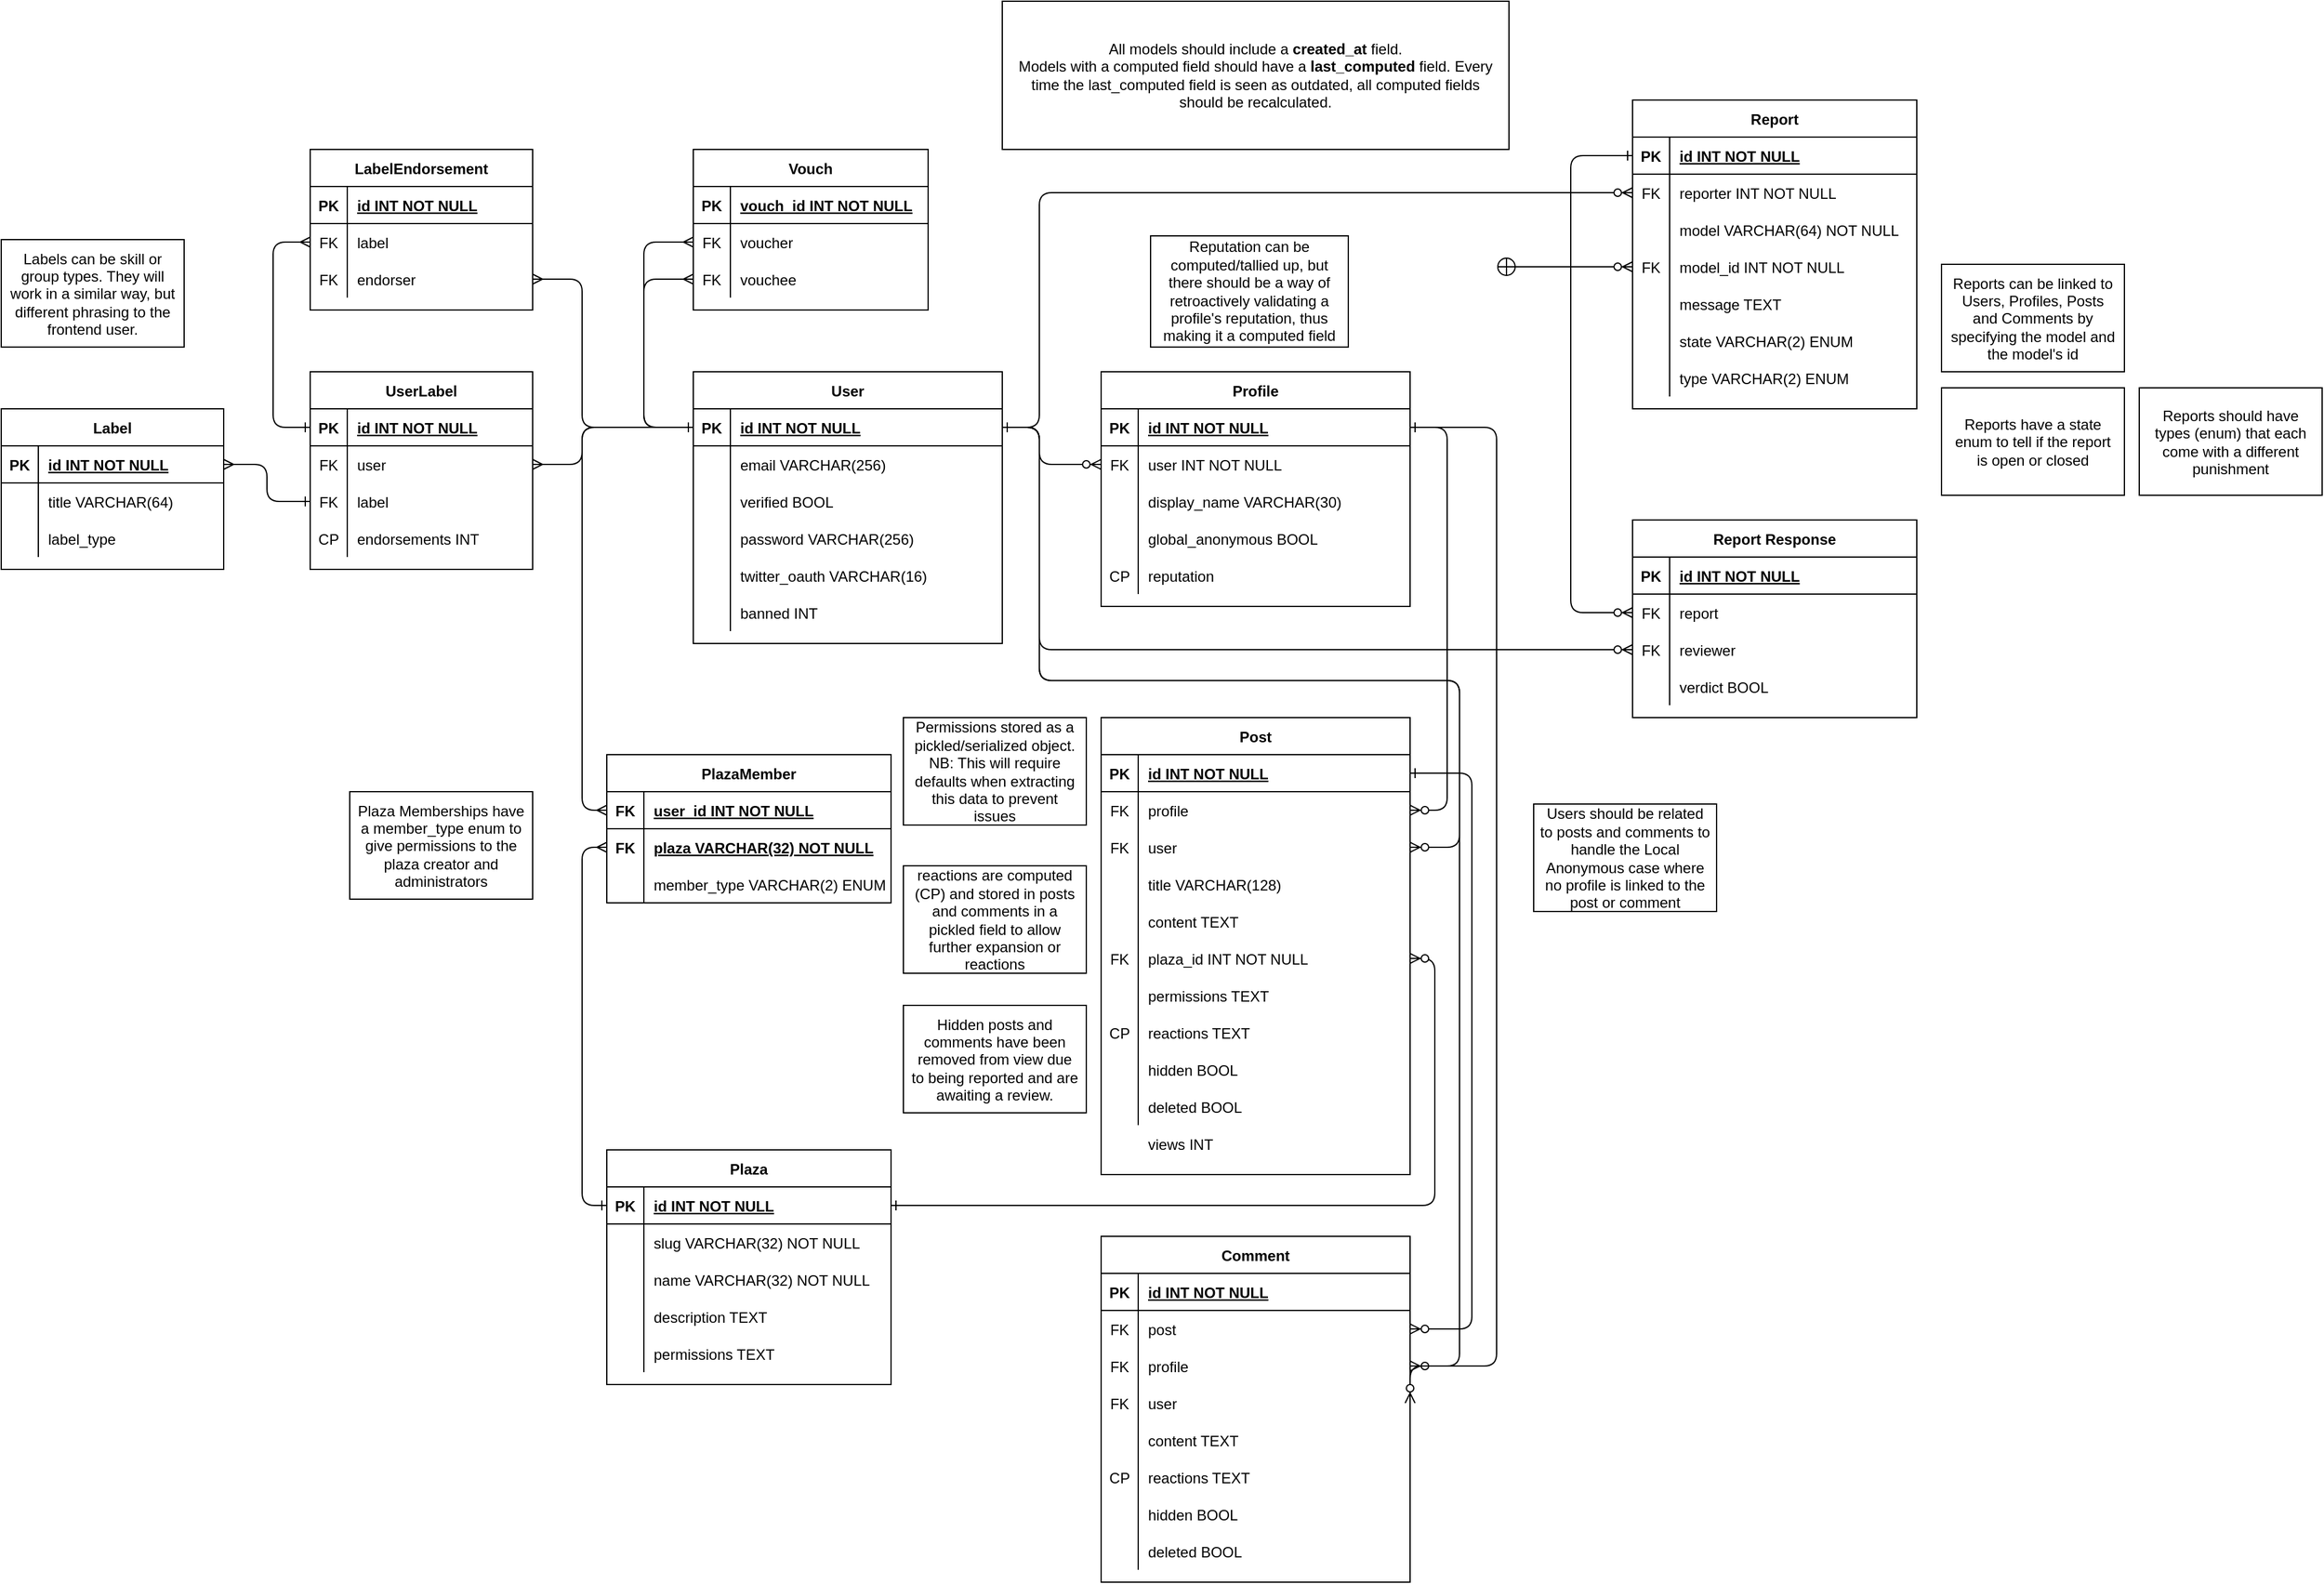 <mxfile version="15.9.1" type="device"><diagram id="R2lEEEUBdFMjLlhIrx00" name="Page-1"><mxGraphModel dx="1922" dy="1231" grid="1" gridSize="10" guides="1" tooltips="1" connect="1" arrows="1" fold="1" page="0" pageScale="1" pageWidth="850" pageHeight="1100" math="0" shadow="0" extFonts="Permanent Marker^https://fonts.googleapis.com/css?family=Permanent+Marker"><root><mxCell id="0"/><mxCell id="1" parent="0"/><mxCell id="C-vyLk0tnHw3VtMMgP7b-1" value="" style="edgeStyle=orthogonalEdgeStyle;endArrow=ERzeroToMany;startArrow=ERone;endFill=1;startFill=0;" parent="1" source="C-vyLk0tnHw3VtMMgP7b-24" target="C-vyLk0tnHw3VtMMgP7b-6" edge="1"><mxGeometry width="100" height="100" relative="1" as="geometry"><mxPoint x="340" y="850" as="sourcePoint"/><mxPoint x="440" y="750" as="targetPoint"/><Array as="points"><mxPoint x="400" y="295"/><mxPoint x="400" y="325"/></Array></mxGeometry></mxCell><mxCell id="C-vyLk0tnHw3VtMMgP7b-12" value="" style="edgeStyle=entityRelationEdgeStyle;endArrow=ERzeroToMany;startArrow=ERone;endFill=1;startFill=0;entryX=1;entryY=0.5;entryDx=0;entryDy=0;" parent="1" source="C-vyLk0tnHw3VtMMgP7b-3" target="3oAP9azbgviUgvQX9LR7-111" edge="1"><mxGeometry width="100" height="100" relative="1" as="geometry"><mxPoint x="400" y="310" as="sourcePoint"/><mxPoint x="460" y="335" as="targetPoint"/></mxGeometry></mxCell><mxCell id="C-vyLk0tnHw3VtMMgP7b-2" value="Profile" style="shape=table;startSize=30;container=1;collapsible=1;childLayout=tableLayout;fixedRows=1;rowLines=0;fontStyle=1;align=center;resizeLast=1;" parent="1" vertex="1"><mxGeometry x="450" y="250" width="250" height="190" as="geometry"/></mxCell><mxCell id="C-vyLk0tnHw3VtMMgP7b-3" value="" style="shape=partialRectangle;collapsible=0;dropTarget=0;pointerEvents=0;fillColor=none;points=[[0,0.5],[1,0.5]];portConstraint=eastwest;top=0;left=0;right=0;bottom=1;" parent="C-vyLk0tnHw3VtMMgP7b-2" vertex="1"><mxGeometry y="30" width="250" height="30" as="geometry"/></mxCell><mxCell id="C-vyLk0tnHw3VtMMgP7b-4" value="PK" style="shape=partialRectangle;overflow=hidden;connectable=0;fillColor=none;top=0;left=0;bottom=0;right=0;fontStyle=1;" parent="C-vyLk0tnHw3VtMMgP7b-3" vertex="1"><mxGeometry width="30" height="30" as="geometry"/></mxCell><mxCell id="C-vyLk0tnHw3VtMMgP7b-5" value="id INT NOT NULL " style="shape=partialRectangle;overflow=hidden;connectable=0;fillColor=none;top=0;left=0;bottom=0;right=0;align=left;spacingLeft=6;fontStyle=5;" parent="C-vyLk0tnHw3VtMMgP7b-3" vertex="1"><mxGeometry x="30" width="220" height="30" as="geometry"/></mxCell><mxCell id="C-vyLk0tnHw3VtMMgP7b-6" value="" style="shape=partialRectangle;collapsible=0;dropTarget=0;pointerEvents=0;fillColor=none;points=[[0,0.5],[1,0.5]];portConstraint=eastwest;top=0;left=0;right=0;bottom=0;" parent="C-vyLk0tnHw3VtMMgP7b-2" vertex="1"><mxGeometry y="60" width="250" height="30" as="geometry"/></mxCell><mxCell id="C-vyLk0tnHw3VtMMgP7b-7" value="FK" style="shape=partialRectangle;overflow=hidden;connectable=0;fillColor=none;top=0;left=0;bottom=0;right=0;" parent="C-vyLk0tnHw3VtMMgP7b-6" vertex="1"><mxGeometry width="30" height="30" as="geometry"/></mxCell><mxCell id="C-vyLk0tnHw3VtMMgP7b-8" value="user INT NOT NULL" style="shape=partialRectangle;overflow=hidden;connectable=0;fillColor=none;top=0;left=0;bottom=0;right=0;align=left;spacingLeft=6;" parent="C-vyLk0tnHw3VtMMgP7b-6" vertex="1"><mxGeometry x="30" width="220" height="30" as="geometry"/></mxCell><mxCell id="C-vyLk0tnHw3VtMMgP7b-9" value="" style="shape=partialRectangle;collapsible=0;dropTarget=0;pointerEvents=0;fillColor=none;points=[[0,0.5],[1,0.5]];portConstraint=eastwest;top=0;left=0;right=0;bottom=0;" parent="C-vyLk0tnHw3VtMMgP7b-2" vertex="1"><mxGeometry y="90" width="250" height="30" as="geometry"/></mxCell><mxCell id="C-vyLk0tnHw3VtMMgP7b-10" value="" style="shape=partialRectangle;overflow=hidden;connectable=0;fillColor=none;top=0;left=0;bottom=0;right=0;" parent="C-vyLk0tnHw3VtMMgP7b-9" vertex="1"><mxGeometry width="30" height="30" as="geometry"/></mxCell><mxCell id="C-vyLk0tnHw3VtMMgP7b-11" value="display_name VARCHAR(30)" style="shape=partialRectangle;overflow=hidden;connectable=0;fillColor=none;top=0;left=0;bottom=0;right=0;align=left;spacingLeft=6;" parent="C-vyLk0tnHw3VtMMgP7b-9" vertex="1"><mxGeometry x="30" width="220" height="30" as="geometry"/></mxCell><mxCell id="3oAP9azbgviUgvQX9LR7-2" value="" style="shape=partialRectangle;collapsible=0;dropTarget=0;pointerEvents=0;fillColor=none;top=0;left=0;bottom=0;right=0;points=[[0,0.5],[1,0.5]];portConstraint=eastwest;" parent="C-vyLk0tnHw3VtMMgP7b-2" vertex="1"><mxGeometry y="120" width="250" height="30" as="geometry"/></mxCell><mxCell id="3oAP9azbgviUgvQX9LR7-3" value="" style="shape=partialRectangle;connectable=0;fillColor=none;top=0;left=0;bottom=0;right=0;fontStyle=0;overflow=hidden;" parent="3oAP9azbgviUgvQX9LR7-2" vertex="1"><mxGeometry width="30" height="30" as="geometry"/></mxCell><mxCell id="3oAP9azbgviUgvQX9LR7-4" value="global_anonymous BOOL" style="shape=partialRectangle;connectable=0;fillColor=none;top=0;left=0;bottom=0;right=0;align=left;spacingLeft=6;fontStyle=0;overflow=hidden;" parent="3oAP9azbgviUgvQX9LR7-2" vertex="1"><mxGeometry x="30" width="220" height="30" as="geometry"/></mxCell><mxCell id="3oAP9azbgviUgvQX9LR7-19" value="" style="shape=partialRectangle;collapsible=0;dropTarget=0;pointerEvents=0;fillColor=none;top=0;left=0;bottom=0;right=0;points=[[0,0.5],[1,0.5]];portConstraint=eastwest;" parent="C-vyLk0tnHw3VtMMgP7b-2" vertex="1"><mxGeometry y="150" width="250" height="30" as="geometry"/></mxCell><mxCell id="3oAP9azbgviUgvQX9LR7-20" value="CP" style="shape=partialRectangle;connectable=0;fillColor=none;top=0;left=0;bottom=0;right=0;editable=1;overflow=hidden;" parent="3oAP9azbgviUgvQX9LR7-19" vertex="1"><mxGeometry width="30" height="30" as="geometry"/></mxCell><mxCell id="3oAP9azbgviUgvQX9LR7-21" value="reputation" style="shape=partialRectangle;connectable=0;fillColor=none;top=0;left=0;bottom=0;right=0;align=left;spacingLeft=6;overflow=hidden;" parent="3oAP9azbgviUgvQX9LR7-19" vertex="1"><mxGeometry x="30" width="220" height="30" as="geometry"/></mxCell><mxCell id="C-vyLk0tnHw3VtMMgP7b-13" value="Post" style="shape=table;startSize=30;container=1;collapsible=1;childLayout=tableLayout;fixedRows=1;rowLines=0;fontStyle=1;align=center;resizeLast=1;" parent="1" vertex="1"><mxGeometry x="450" y="530" width="250" height="370" as="geometry"/></mxCell><mxCell id="C-vyLk0tnHw3VtMMgP7b-14" value="" style="shape=partialRectangle;collapsible=0;dropTarget=0;pointerEvents=0;fillColor=none;points=[[0,0.5],[1,0.5]];portConstraint=eastwest;top=0;left=0;right=0;bottom=1;" parent="C-vyLk0tnHw3VtMMgP7b-13" vertex="1"><mxGeometry y="30" width="250" height="30" as="geometry"/></mxCell><mxCell id="C-vyLk0tnHw3VtMMgP7b-15" value="PK" style="shape=partialRectangle;overflow=hidden;connectable=0;fillColor=none;top=0;left=0;bottom=0;right=0;fontStyle=1;" parent="C-vyLk0tnHw3VtMMgP7b-14" vertex="1"><mxGeometry width="30" height="30" as="geometry"><mxRectangle width="30" height="30" as="alternateBounds"/></mxGeometry></mxCell><mxCell id="C-vyLk0tnHw3VtMMgP7b-16" value="id INT NOT NULL" style="shape=partialRectangle;overflow=hidden;connectable=0;fillColor=none;top=0;left=0;bottom=0;right=0;align=left;spacingLeft=6;fontStyle=5;" parent="C-vyLk0tnHw3VtMMgP7b-14" vertex="1"><mxGeometry x="30" width="220" height="30" as="geometry"><mxRectangle width="220" height="30" as="alternateBounds"/></mxGeometry></mxCell><mxCell id="3oAP9azbgviUgvQX9LR7-111" value="" style="shape=partialRectangle;collapsible=0;dropTarget=0;pointerEvents=0;fillColor=none;top=0;left=0;bottom=0;right=0;points=[[0,0.5],[1,0.5]];portConstraint=eastwest;" parent="C-vyLk0tnHw3VtMMgP7b-13" vertex="1"><mxGeometry y="60" width="250" height="30" as="geometry"/></mxCell><mxCell id="3oAP9azbgviUgvQX9LR7-112" value="FK" style="shape=partialRectangle;connectable=0;fillColor=none;top=0;left=0;bottom=0;right=0;fontStyle=0;overflow=hidden;" parent="3oAP9azbgviUgvQX9LR7-111" vertex="1"><mxGeometry width="30" height="30" as="geometry"><mxRectangle width="30" height="30" as="alternateBounds"/></mxGeometry></mxCell><mxCell id="3oAP9azbgviUgvQX9LR7-113" value="profile" style="shape=partialRectangle;connectable=0;fillColor=none;top=0;left=0;bottom=0;right=0;align=left;spacingLeft=6;fontStyle=0;overflow=hidden;" parent="3oAP9azbgviUgvQX9LR7-111" vertex="1"><mxGeometry x="30" width="220" height="30" as="geometry"><mxRectangle width="220" height="30" as="alternateBounds"/></mxGeometry></mxCell><mxCell id="3oAP9azbgviUgvQX9LR7-197" value="" style="shape=partialRectangle;collapsible=0;dropTarget=0;pointerEvents=0;fillColor=none;top=0;left=0;bottom=0;right=0;points=[[0,0.5],[1,0.5]];portConstraint=eastwest;" parent="C-vyLk0tnHw3VtMMgP7b-13" vertex="1"><mxGeometry y="90" width="250" height="30" as="geometry"/></mxCell><mxCell id="3oAP9azbgviUgvQX9LR7-198" value="FK" style="shape=partialRectangle;connectable=0;fillColor=none;top=0;left=0;bottom=0;right=0;fontStyle=0;overflow=hidden;" parent="3oAP9azbgviUgvQX9LR7-197" vertex="1"><mxGeometry width="30" height="30" as="geometry"><mxRectangle width="30" height="30" as="alternateBounds"/></mxGeometry></mxCell><mxCell id="3oAP9azbgviUgvQX9LR7-199" value="user" style="shape=partialRectangle;connectable=0;fillColor=none;top=0;left=0;bottom=0;right=0;align=left;spacingLeft=6;fontStyle=0;overflow=hidden;" parent="3oAP9azbgviUgvQX9LR7-197" vertex="1"><mxGeometry x="30" width="220" height="30" as="geometry"><mxRectangle width="220" height="30" as="alternateBounds"/></mxGeometry></mxCell><mxCell id="C-vyLk0tnHw3VtMMgP7b-17" value="" style="shape=partialRectangle;collapsible=0;dropTarget=0;pointerEvents=0;fillColor=none;points=[[0,0.5],[1,0.5]];portConstraint=eastwest;top=0;left=0;right=0;bottom=0;" parent="C-vyLk0tnHw3VtMMgP7b-13" vertex="1"><mxGeometry y="120" width="250" height="30" as="geometry"/></mxCell><mxCell id="C-vyLk0tnHw3VtMMgP7b-18" value="" style="shape=partialRectangle;overflow=hidden;connectable=0;fillColor=none;top=0;left=0;bottom=0;right=0;" parent="C-vyLk0tnHw3VtMMgP7b-17" vertex="1"><mxGeometry width="30" height="30" as="geometry"><mxRectangle width="30" height="30" as="alternateBounds"/></mxGeometry></mxCell><mxCell id="C-vyLk0tnHw3VtMMgP7b-19" value="title VARCHAR(128)" style="shape=partialRectangle;overflow=hidden;connectable=0;fillColor=none;top=0;left=0;bottom=0;right=0;align=left;spacingLeft=6;" parent="C-vyLk0tnHw3VtMMgP7b-17" vertex="1"><mxGeometry x="30" width="220" height="30" as="geometry"><mxRectangle width="220" height="30" as="alternateBounds"/></mxGeometry></mxCell><mxCell id="C-vyLk0tnHw3VtMMgP7b-20" value="" style="shape=partialRectangle;collapsible=0;dropTarget=0;pointerEvents=0;fillColor=none;points=[[0,0.5],[1,0.5]];portConstraint=eastwest;top=0;left=0;right=0;bottom=0;" parent="C-vyLk0tnHw3VtMMgP7b-13" vertex="1"><mxGeometry y="150" width="250" height="30" as="geometry"/></mxCell><mxCell id="C-vyLk0tnHw3VtMMgP7b-21" value="" style="shape=partialRectangle;overflow=hidden;connectable=0;fillColor=none;top=0;left=0;bottom=0;right=0;" parent="C-vyLk0tnHw3VtMMgP7b-20" vertex="1"><mxGeometry width="30" height="30" as="geometry"><mxRectangle width="30" height="30" as="alternateBounds"/></mxGeometry></mxCell><mxCell id="C-vyLk0tnHw3VtMMgP7b-22" value="content TEXT" style="shape=partialRectangle;overflow=hidden;connectable=0;fillColor=none;top=0;left=0;bottom=0;right=0;align=left;spacingLeft=6;" parent="C-vyLk0tnHw3VtMMgP7b-20" vertex="1"><mxGeometry x="30" width="220" height="30" as="geometry"><mxRectangle width="220" height="30" as="alternateBounds"/></mxGeometry></mxCell><mxCell id="3oAP9azbgviUgvQX9LR7-32" value="" style="shape=partialRectangle;collapsible=0;dropTarget=0;pointerEvents=0;fillColor=none;top=0;left=0;bottom=0;right=0;points=[[0,0.5],[1,0.5]];portConstraint=eastwest;" parent="C-vyLk0tnHw3VtMMgP7b-13" vertex="1"><mxGeometry y="180" width="250" height="30" as="geometry"/></mxCell><mxCell id="3oAP9azbgviUgvQX9LR7-33" value="FK" style="shape=partialRectangle;connectable=0;fillColor=none;top=0;left=0;bottom=0;right=0;fontStyle=0;overflow=hidden;" parent="3oAP9azbgviUgvQX9LR7-32" vertex="1"><mxGeometry width="30" height="30" as="geometry"><mxRectangle width="30" height="30" as="alternateBounds"/></mxGeometry></mxCell><mxCell id="3oAP9azbgviUgvQX9LR7-34" value="plaza_id INT NOT NULL" style="shape=partialRectangle;connectable=0;fillColor=none;top=0;left=0;bottom=0;right=0;align=left;spacingLeft=6;fontStyle=0;overflow=hidden;" parent="3oAP9azbgviUgvQX9LR7-32" vertex="1"><mxGeometry x="30" width="220" height="30" as="geometry"><mxRectangle width="220" height="30" as="alternateBounds"/></mxGeometry></mxCell><mxCell id="3oAP9azbgviUgvQX9LR7-27" value="" style="shape=partialRectangle;collapsible=0;dropTarget=0;pointerEvents=0;fillColor=none;top=0;left=0;bottom=0;right=0;points=[[0,0.5],[1,0.5]];portConstraint=eastwest;" parent="C-vyLk0tnHw3VtMMgP7b-13" vertex="1"><mxGeometry y="210" width="250" height="30" as="geometry"/></mxCell><mxCell id="3oAP9azbgviUgvQX9LR7-28" value="" style="shape=partialRectangle;connectable=0;fillColor=none;top=0;left=0;bottom=0;right=0;editable=1;overflow=hidden;" parent="3oAP9azbgviUgvQX9LR7-27" vertex="1"><mxGeometry width="30" height="30" as="geometry"><mxRectangle width="30" height="30" as="alternateBounds"/></mxGeometry></mxCell><mxCell id="3oAP9azbgviUgvQX9LR7-29" value="permissions TEXT" style="shape=partialRectangle;connectable=0;fillColor=none;top=0;left=0;bottom=0;right=0;align=left;spacingLeft=6;overflow=hidden;" parent="3oAP9azbgviUgvQX9LR7-27" vertex="1"><mxGeometry x="30" width="220" height="30" as="geometry"><mxRectangle width="220" height="30" as="alternateBounds"/></mxGeometry></mxCell><mxCell id="3oAP9azbgviUgvQX9LR7-117" value="" style="shape=partialRectangle;collapsible=0;dropTarget=0;pointerEvents=0;fillColor=none;top=0;left=0;bottom=0;right=0;points=[[0,0.5],[1,0.5]];portConstraint=eastwest;" parent="C-vyLk0tnHw3VtMMgP7b-13" vertex="1"><mxGeometry y="240" width="250" height="30" as="geometry"/></mxCell><mxCell id="3oAP9azbgviUgvQX9LR7-118" value="CP" style="shape=partialRectangle;connectable=0;fillColor=none;top=0;left=0;bottom=0;right=0;editable=1;overflow=hidden;" parent="3oAP9azbgviUgvQX9LR7-117" vertex="1"><mxGeometry width="30" height="30" as="geometry"><mxRectangle width="30" height="30" as="alternateBounds"/></mxGeometry></mxCell><mxCell id="3oAP9azbgviUgvQX9LR7-119" value="reactions TEXT" style="shape=partialRectangle;connectable=0;fillColor=none;top=0;left=0;bottom=0;right=0;align=left;spacingLeft=6;overflow=hidden;" parent="3oAP9azbgviUgvQX9LR7-117" vertex="1"><mxGeometry x="30" width="220" height="30" as="geometry"><mxRectangle width="220" height="30" as="alternateBounds"/></mxGeometry></mxCell><mxCell id="3oAP9azbgviUgvQX9LR7-36" value="" style="shape=partialRectangle;collapsible=0;dropTarget=0;pointerEvents=0;fillColor=none;top=0;left=0;bottom=0;right=0;points=[[0,0.5],[1,0.5]];portConstraint=eastwest;" parent="C-vyLk0tnHw3VtMMgP7b-13" vertex="1"><mxGeometry y="270" width="250" height="30" as="geometry"/></mxCell><mxCell id="3oAP9azbgviUgvQX9LR7-37" value="" style="shape=partialRectangle;connectable=0;fillColor=none;top=0;left=0;bottom=0;right=0;editable=1;overflow=hidden;" parent="3oAP9azbgviUgvQX9LR7-36" vertex="1"><mxGeometry width="30" height="30" as="geometry"><mxRectangle width="30" height="30" as="alternateBounds"/></mxGeometry></mxCell><mxCell id="3oAP9azbgviUgvQX9LR7-38" value="hidden BOOL" style="shape=partialRectangle;connectable=0;fillColor=none;top=0;left=0;bottom=0;right=0;align=left;spacingLeft=6;overflow=hidden;" parent="3oAP9azbgviUgvQX9LR7-36" vertex="1"><mxGeometry x="30" width="220" height="30" as="geometry"><mxRectangle width="220" height="30" as="alternateBounds"/></mxGeometry></mxCell><mxCell id="3oAP9azbgviUgvQX9LR7-222" value="" style="shape=partialRectangle;collapsible=0;dropTarget=0;pointerEvents=0;fillColor=none;top=0;left=0;bottom=0;right=0;points=[[0,0.5],[1,0.5]];portConstraint=eastwest;" parent="C-vyLk0tnHw3VtMMgP7b-13" vertex="1"><mxGeometry y="300" width="250" height="30" as="geometry"/></mxCell><mxCell id="3oAP9azbgviUgvQX9LR7-223" value="" style="shape=partialRectangle;connectable=0;fillColor=none;top=0;left=0;bottom=0;right=0;editable=1;overflow=hidden;" parent="3oAP9azbgviUgvQX9LR7-222" vertex="1"><mxGeometry width="30" height="30" as="geometry"><mxRectangle width="30" height="30" as="alternateBounds"/></mxGeometry></mxCell><mxCell id="3oAP9azbgviUgvQX9LR7-224" value="deleted BOOL" style="shape=partialRectangle;connectable=0;fillColor=none;top=0;left=0;bottom=0;right=0;align=left;spacingLeft=6;overflow=hidden;" parent="3oAP9azbgviUgvQX9LR7-222" vertex="1"><mxGeometry x="30" width="220" height="30" as="geometry"><mxRectangle width="220" height="30" as="alternateBounds"/></mxGeometry></mxCell><mxCell id="C-vyLk0tnHw3VtMMgP7b-23" value="User" style="shape=table;startSize=30;container=1;collapsible=1;childLayout=tableLayout;fixedRows=1;rowLines=0;fontStyle=1;align=center;resizeLast=1;" parent="1" vertex="1"><mxGeometry x="120" y="250" width="250" height="220" as="geometry"/></mxCell><mxCell id="C-vyLk0tnHw3VtMMgP7b-24" value="" style="shape=partialRectangle;collapsible=0;dropTarget=0;pointerEvents=0;fillColor=none;points=[[0,0.5],[1,0.5]];portConstraint=eastwest;top=0;left=0;right=0;bottom=1;" parent="C-vyLk0tnHw3VtMMgP7b-23" vertex="1"><mxGeometry y="30" width="250" height="30" as="geometry"/></mxCell><mxCell id="C-vyLk0tnHw3VtMMgP7b-25" value="PK" style="shape=partialRectangle;overflow=hidden;connectable=0;fillColor=none;top=0;left=0;bottom=0;right=0;fontStyle=1;" parent="C-vyLk0tnHw3VtMMgP7b-24" vertex="1"><mxGeometry width="30" height="30" as="geometry"/></mxCell><mxCell id="C-vyLk0tnHw3VtMMgP7b-26" value="id INT NOT NULL " style="shape=partialRectangle;overflow=hidden;connectable=0;fillColor=none;top=0;left=0;bottom=0;right=0;align=left;spacingLeft=6;fontStyle=5;" parent="C-vyLk0tnHw3VtMMgP7b-24" vertex="1"><mxGeometry x="30" width="220" height="30" as="geometry"/></mxCell><mxCell id="C-vyLk0tnHw3VtMMgP7b-27" value="" style="shape=partialRectangle;collapsible=0;dropTarget=0;pointerEvents=0;fillColor=none;points=[[0,0.5],[1,0.5]];portConstraint=eastwest;top=0;left=0;right=0;bottom=0;" parent="C-vyLk0tnHw3VtMMgP7b-23" vertex="1"><mxGeometry y="60" width="250" height="30" as="geometry"/></mxCell><mxCell id="C-vyLk0tnHw3VtMMgP7b-28" value="" style="shape=partialRectangle;overflow=hidden;connectable=0;fillColor=none;top=0;left=0;bottom=0;right=0;" parent="C-vyLk0tnHw3VtMMgP7b-27" vertex="1"><mxGeometry width="30" height="30" as="geometry"/></mxCell><mxCell id="C-vyLk0tnHw3VtMMgP7b-29" value="email VARCHAR(256)" style="shape=partialRectangle;overflow=hidden;connectable=0;fillColor=none;top=0;left=0;bottom=0;right=0;align=left;spacingLeft=6;" parent="C-vyLk0tnHw3VtMMgP7b-27" vertex="1"><mxGeometry x="30" width="220" height="30" as="geometry"/></mxCell><mxCell id="3oAP9azbgviUgvQX9LR7-6" value="" style="shape=partialRectangle;collapsible=0;dropTarget=0;pointerEvents=0;fillColor=none;top=0;left=0;bottom=0;right=0;points=[[0,0.5],[1,0.5]];portConstraint=eastwest;" parent="C-vyLk0tnHw3VtMMgP7b-23" vertex="1"><mxGeometry y="90" width="250" height="30" as="geometry"/></mxCell><mxCell id="3oAP9azbgviUgvQX9LR7-7" value="" style="shape=partialRectangle;connectable=0;fillColor=none;top=0;left=0;bottom=0;right=0;editable=1;overflow=hidden;" parent="3oAP9azbgviUgvQX9LR7-6" vertex="1"><mxGeometry width="30" height="30" as="geometry"/></mxCell><mxCell id="3oAP9azbgviUgvQX9LR7-8" value="verified BOOL" style="shape=partialRectangle;connectable=0;fillColor=none;top=0;left=0;bottom=0;right=0;align=left;spacingLeft=6;overflow=hidden;" parent="3oAP9azbgviUgvQX9LR7-6" vertex="1"><mxGeometry x="30" width="220" height="30" as="geometry"/></mxCell><mxCell id="3oAP9azbgviUgvQX9LR7-10" value="" style="shape=partialRectangle;collapsible=0;dropTarget=0;pointerEvents=0;fillColor=none;top=0;left=0;bottom=0;right=0;points=[[0,0.5],[1,0.5]];portConstraint=eastwest;" parent="C-vyLk0tnHw3VtMMgP7b-23" vertex="1"><mxGeometry y="120" width="250" height="30" as="geometry"/></mxCell><mxCell id="3oAP9azbgviUgvQX9LR7-11" value="" style="shape=partialRectangle;connectable=0;fillColor=none;top=0;left=0;bottom=0;right=0;editable=1;overflow=hidden;" parent="3oAP9azbgviUgvQX9LR7-10" vertex="1"><mxGeometry width="30" height="30" as="geometry"/></mxCell><mxCell id="3oAP9azbgviUgvQX9LR7-12" value="password VARCHAR(256)" style="shape=partialRectangle;connectable=0;fillColor=none;top=0;left=0;bottom=0;right=0;align=left;spacingLeft=6;overflow=hidden;" parent="3oAP9azbgviUgvQX9LR7-10" vertex="1"><mxGeometry x="30" width="220" height="30" as="geometry"/></mxCell><mxCell id="3oAP9azbgviUgvQX9LR7-14" value="" style="shape=partialRectangle;collapsible=0;dropTarget=0;pointerEvents=0;fillColor=none;top=0;left=0;bottom=0;right=0;points=[[0,0.5],[1,0.5]];portConstraint=eastwest;" parent="C-vyLk0tnHw3VtMMgP7b-23" vertex="1"><mxGeometry y="150" width="250" height="30" as="geometry"/></mxCell><mxCell id="3oAP9azbgviUgvQX9LR7-15" value="" style="shape=partialRectangle;connectable=0;fillColor=none;top=0;left=0;bottom=0;right=0;editable=1;overflow=hidden;" parent="3oAP9azbgviUgvQX9LR7-14" vertex="1"><mxGeometry width="30" height="30" as="geometry"/></mxCell><mxCell id="3oAP9azbgviUgvQX9LR7-16" value="twitter_oauth VARCHAR(16)" style="shape=partialRectangle;connectable=0;fillColor=none;top=0;left=0;bottom=0;right=0;align=left;spacingLeft=6;overflow=hidden;" parent="3oAP9azbgviUgvQX9LR7-14" vertex="1"><mxGeometry x="30" width="220" height="30" as="geometry"/></mxCell><mxCell id="3oAP9azbgviUgvQX9LR7-23" value="" style="shape=partialRectangle;collapsible=0;dropTarget=0;pointerEvents=0;fillColor=none;top=0;left=0;bottom=0;right=0;points=[[0,0.5],[1,0.5]];portConstraint=eastwest;" parent="C-vyLk0tnHw3VtMMgP7b-23" vertex="1"><mxGeometry y="180" width="250" height="30" as="geometry"/></mxCell><mxCell id="3oAP9azbgviUgvQX9LR7-24" value="" style="shape=partialRectangle;connectable=0;fillColor=none;top=0;left=0;bottom=0;right=0;editable=1;overflow=hidden;" parent="3oAP9azbgviUgvQX9LR7-23" vertex="1"><mxGeometry width="30" height="30" as="geometry"/></mxCell><mxCell id="3oAP9azbgviUgvQX9LR7-25" value="banned INT" style="shape=partialRectangle;connectable=0;fillColor=none;top=0;left=0;bottom=0;right=0;align=left;spacingLeft=6;overflow=hidden;" parent="3oAP9azbgviUgvQX9LR7-23" vertex="1"><mxGeometry x="30" width="220" height="30" as="geometry"/></mxCell><mxCell id="3oAP9azbgviUgvQX9LR7-30" value="Permissions stored as a pickled/serialized object. NB: This will require defaults when extracting this data to prevent issues" style="text;html=1;strokeColor=default;fillColor=none;align=center;verticalAlign=middle;whiteSpace=wrap;rounded=0;perimeterSpacing=0;spacingTop=5;spacingBottom=5;spacing=6;" parent="1" vertex="1"><mxGeometry x="290" y="530" width="148" height="87" as="geometry"/></mxCell><mxCell id="3oAP9azbgviUgvQX9LR7-39" value="Hidden posts and comments have been removed from view due to being reported and are awaiting a review." style="text;html=1;strokeColor=default;fillColor=none;align=center;verticalAlign=middle;whiteSpace=wrap;rounded=0;perimeterSpacing=0;spacingTop=5;spacingBottom=5;spacing=6;" parent="1" vertex="1"><mxGeometry x="290" y="763" width="148" height="87" as="geometry"/></mxCell><mxCell id="3oAP9azbgviUgvQX9LR7-40" value="Plaza" style="shape=table;startSize=30;container=1;collapsible=1;childLayout=tableLayout;fixedRows=1;rowLines=0;fontStyle=1;align=center;resizeLast=1;strokeColor=default;" parent="1" vertex="1"><mxGeometry x="50" y="880" width="230" height="190" as="geometry"/></mxCell><mxCell id="3oAP9azbgviUgvQX9LR7-41" value="" style="shape=partialRectangle;collapsible=0;dropTarget=0;pointerEvents=0;fillColor=none;top=0;left=0;bottom=1;right=0;points=[[0,0.5],[1,0.5]];portConstraint=eastwest;" parent="3oAP9azbgviUgvQX9LR7-40" vertex="1"><mxGeometry y="30" width="230" height="30" as="geometry"/></mxCell><mxCell id="3oAP9azbgviUgvQX9LR7-42" value="PK" style="shape=partialRectangle;connectable=0;fillColor=none;top=0;left=0;bottom=0;right=0;fontStyle=1;overflow=hidden;" parent="3oAP9azbgviUgvQX9LR7-41" vertex="1"><mxGeometry width="30" height="30" as="geometry"><mxRectangle width="30" height="30" as="alternateBounds"/></mxGeometry></mxCell><mxCell id="3oAP9azbgviUgvQX9LR7-43" value="id INT NOT NULL" style="shape=partialRectangle;connectable=0;fillColor=none;top=0;left=0;bottom=0;right=0;align=left;spacingLeft=6;fontStyle=5;overflow=hidden;" parent="3oAP9azbgviUgvQX9LR7-41" vertex="1"><mxGeometry x="30" width="200" height="30" as="geometry"><mxRectangle width="200" height="30" as="alternateBounds"/></mxGeometry></mxCell><mxCell id="3oAP9azbgviUgvQX9LR7-75" value="" style="shape=partialRectangle;collapsible=0;dropTarget=0;pointerEvents=0;fillColor=none;top=0;left=0;bottom=0;right=0;points=[[0,0.5],[1,0.5]];portConstraint=eastwest;" parent="3oAP9azbgviUgvQX9LR7-40" vertex="1"><mxGeometry y="60" width="230" height="30" as="geometry"/></mxCell><mxCell id="3oAP9azbgviUgvQX9LR7-76" value="" style="shape=partialRectangle;connectable=0;fillColor=none;top=0;left=0;bottom=0;right=0;fontStyle=0;overflow=hidden;" parent="3oAP9azbgviUgvQX9LR7-75" vertex="1"><mxGeometry width="30" height="30" as="geometry"><mxRectangle width="30" height="30" as="alternateBounds"/></mxGeometry></mxCell><mxCell id="3oAP9azbgviUgvQX9LR7-77" value="slug VARCHAR(32) NOT NULL" style="shape=partialRectangle;connectable=0;fillColor=none;top=0;left=0;bottom=0;right=0;align=left;spacingLeft=6;fontStyle=0;overflow=hidden;" parent="3oAP9azbgviUgvQX9LR7-75" vertex="1"><mxGeometry x="30" width="200" height="30" as="geometry"><mxRectangle width="200" height="30" as="alternateBounds"/></mxGeometry></mxCell><mxCell id="3oAP9azbgviUgvQX9LR7-44" value="" style="shape=partialRectangle;collapsible=0;dropTarget=0;pointerEvents=0;fillColor=none;top=0;left=0;bottom=0;right=0;points=[[0,0.5],[1,0.5]];portConstraint=eastwest;" parent="3oAP9azbgviUgvQX9LR7-40" vertex="1"><mxGeometry y="90" width="230" height="30" as="geometry"/></mxCell><mxCell id="3oAP9azbgviUgvQX9LR7-45" value="" style="shape=partialRectangle;connectable=0;fillColor=none;top=0;left=0;bottom=0;right=0;editable=1;overflow=hidden;" parent="3oAP9azbgviUgvQX9LR7-44" vertex="1"><mxGeometry width="30" height="30" as="geometry"><mxRectangle width="30" height="30" as="alternateBounds"/></mxGeometry></mxCell><mxCell id="3oAP9azbgviUgvQX9LR7-46" value="name VARCHAR(32) NOT NULL" style="shape=partialRectangle;connectable=0;fillColor=none;top=0;left=0;bottom=0;right=0;align=left;spacingLeft=6;overflow=hidden;" parent="3oAP9azbgviUgvQX9LR7-44" vertex="1"><mxGeometry x="30" width="200" height="30" as="geometry"><mxRectangle width="200" height="30" as="alternateBounds"/></mxGeometry></mxCell><mxCell id="3oAP9azbgviUgvQX9LR7-47" value="" style="shape=partialRectangle;collapsible=0;dropTarget=0;pointerEvents=0;fillColor=none;top=0;left=0;bottom=0;right=0;points=[[0,0.5],[1,0.5]];portConstraint=eastwest;" parent="3oAP9azbgviUgvQX9LR7-40" vertex="1"><mxGeometry y="120" width="230" height="30" as="geometry"/></mxCell><mxCell id="3oAP9azbgviUgvQX9LR7-48" value="" style="shape=partialRectangle;connectable=0;fillColor=none;top=0;left=0;bottom=0;right=0;editable=1;overflow=hidden;" parent="3oAP9azbgviUgvQX9LR7-47" vertex="1"><mxGeometry width="30" height="30" as="geometry"><mxRectangle width="30" height="30" as="alternateBounds"/></mxGeometry></mxCell><mxCell id="3oAP9azbgviUgvQX9LR7-49" value="description TEXT" style="shape=partialRectangle;connectable=0;fillColor=none;top=0;left=0;bottom=0;right=0;align=left;spacingLeft=6;overflow=hidden;" parent="3oAP9azbgviUgvQX9LR7-47" vertex="1"><mxGeometry x="30" width="200" height="30" as="geometry"><mxRectangle width="200" height="30" as="alternateBounds"/></mxGeometry></mxCell><mxCell id="3oAP9azbgviUgvQX9LR7-50" value="" style="shape=partialRectangle;collapsible=0;dropTarget=0;pointerEvents=0;fillColor=none;top=0;left=0;bottom=0;right=0;points=[[0,0.5],[1,0.5]];portConstraint=eastwest;" parent="3oAP9azbgviUgvQX9LR7-40" vertex="1"><mxGeometry y="150" width="230" height="30" as="geometry"/></mxCell><mxCell id="3oAP9azbgviUgvQX9LR7-51" value="" style="shape=partialRectangle;connectable=0;fillColor=none;top=0;left=0;bottom=0;right=0;editable=1;overflow=hidden;" parent="3oAP9azbgviUgvQX9LR7-50" vertex="1"><mxGeometry width="30" height="30" as="geometry"><mxRectangle width="30" height="30" as="alternateBounds"/></mxGeometry></mxCell><mxCell id="3oAP9azbgviUgvQX9LR7-52" value="permissions TEXT" style="shape=partialRectangle;connectable=0;fillColor=none;top=0;left=0;bottom=0;right=0;align=left;spacingLeft=6;overflow=hidden;" parent="3oAP9azbgviUgvQX9LR7-50" vertex="1"><mxGeometry x="30" width="200" height="30" as="geometry"><mxRectangle width="200" height="30" as="alternateBounds"/></mxGeometry></mxCell><mxCell id="3oAP9azbgviUgvQX9LR7-57" value="PlazaMember" style="shape=table;startSize=30;container=1;collapsible=1;childLayout=tableLayout;fixedRows=1;rowLines=0;fontStyle=1;align=center;resizeLast=1;strokeColor=default;" parent="1" vertex="1"><mxGeometry x="50" y="560" width="230" height="120" as="geometry"/></mxCell><mxCell id="3oAP9azbgviUgvQX9LR7-58" value="" style="shape=partialRectangle;collapsible=0;dropTarget=0;pointerEvents=0;fillColor=none;top=0;left=0;bottom=1;right=0;points=[[0,0.5],[1,0.5]];portConstraint=eastwest;" parent="3oAP9azbgviUgvQX9LR7-57" vertex="1"><mxGeometry y="30" width="230" height="30" as="geometry"/></mxCell><mxCell id="3oAP9azbgviUgvQX9LR7-59" value="FK" style="shape=partialRectangle;connectable=0;fillColor=none;top=0;left=0;bottom=0;right=0;fontStyle=1;overflow=hidden;" parent="3oAP9azbgviUgvQX9LR7-58" vertex="1"><mxGeometry width="30" height="30" as="geometry"/></mxCell><mxCell id="3oAP9azbgviUgvQX9LR7-60" value="user_id INT NOT NULL" style="shape=partialRectangle;connectable=0;fillColor=none;top=0;left=0;bottom=0;right=0;align=left;spacingLeft=6;fontStyle=5;overflow=hidden;" parent="3oAP9azbgviUgvQX9LR7-58" vertex="1"><mxGeometry x="30" width="200" height="30" as="geometry"/></mxCell><mxCell id="3oAP9azbgviUgvQX9LR7-71" value="" style="shape=partialRectangle;collapsible=0;dropTarget=0;pointerEvents=0;fillColor=none;top=0;left=0;bottom=0;right=0;points=[[0,0.5],[1,0.5]];portConstraint=eastwest;" parent="3oAP9azbgviUgvQX9LR7-57" vertex="1"><mxGeometry y="60" width="230" height="30" as="geometry"/></mxCell><mxCell id="3oAP9azbgviUgvQX9LR7-72" value="FK" style="shape=partialRectangle;connectable=0;fillColor=none;top=0;left=0;bottom=0;right=0;fontStyle=1;overflow=hidden;" parent="3oAP9azbgviUgvQX9LR7-71" vertex="1"><mxGeometry width="30" height="30" as="geometry"/></mxCell><mxCell id="3oAP9azbgviUgvQX9LR7-73" value="plaza VARCHAR(32) NOT NULL" style="shape=partialRectangle;connectable=0;fillColor=none;top=0;left=0;bottom=0;right=0;align=left;spacingLeft=6;fontStyle=5;overflow=hidden;" parent="3oAP9azbgviUgvQX9LR7-71" vertex="1"><mxGeometry x="30" width="200" height="30" as="geometry"/></mxCell><mxCell id="3oAP9azbgviUgvQX9LR7-61" value="" style="shape=partialRectangle;collapsible=0;dropTarget=0;pointerEvents=0;fillColor=none;top=0;left=0;bottom=0;right=0;points=[[0,0.5],[1,0.5]];portConstraint=eastwest;" parent="3oAP9azbgviUgvQX9LR7-57" vertex="1"><mxGeometry y="90" width="230" height="30" as="geometry"/></mxCell><mxCell id="3oAP9azbgviUgvQX9LR7-62" value="" style="shape=partialRectangle;connectable=0;fillColor=none;top=0;left=0;bottom=0;right=0;editable=1;overflow=hidden;" parent="3oAP9azbgviUgvQX9LR7-61" vertex="1"><mxGeometry width="30" height="30" as="geometry"/></mxCell><mxCell id="3oAP9azbgviUgvQX9LR7-63" value="member_type VARCHAR(2) ENUM" style="shape=partialRectangle;connectable=0;fillColor=none;top=0;left=0;bottom=0;right=0;align=left;spacingLeft=6;overflow=hidden;" parent="3oAP9azbgviUgvQX9LR7-61" vertex="1"><mxGeometry x="30" width="200" height="30" as="geometry"/></mxCell><mxCell id="3oAP9azbgviUgvQX9LR7-79" style="edgeStyle=orthogonalEdgeStyle;rounded=1;orthogonalLoop=1;jettySize=auto;html=1;exitX=0;exitY=0.5;exitDx=0;exitDy=0;entryX=0;entryY=0.5;entryDx=0;entryDy=0;endArrow=none;endFill=0;startArrow=ERmany;startFill=0;" parent="1" source="3oAP9azbgviUgvQX9LR7-58" target="C-vyLk0tnHw3VtMMgP7b-24" edge="1"><mxGeometry relative="1" as="geometry"><mxPoint x="50.143" y="340" as="targetPoint"/><Array as="points"><mxPoint x="30" y="605"/><mxPoint x="30" y="295"/></Array></mxGeometry></mxCell><mxCell id="3oAP9azbgviUgvQX9LR7-80" style="edgeStyle=orthogonalEdgeStyle;rounded=1;orthogonalLoop=1;jettySize=auto;html=1;exitX=0;exitY=0.5;exitDx=0;exitDy=0;entryX=0;entryY=0.5;entryDx=0;entryDy=0;endArrow=ERmany;endFill=0;startArrow=ERone;startFill=0;" parent="1" source="3oAP9azbgviUgvQX9LR7-41" target="3oAP9azbgviUgvQX9LR7-71" edge="1"><mxGeometry relative="1" as="geometry"/></mxCell><mxCell id="3oAP9azbgviUgvQX9LR7-81" style="edgeStyle=orthogonalEdgeStyle;rounded=1;orthogonalLoop=1;jettySize=auto;html=1;exitX=1;exitY=0.5;exitDx=0;exitDy=0;entryX=1;entryY=0.5;entryDx=0;entryDy=0;startArrow=ERzeroToMany;startFill=1;endArrow=ERone;endFill=0;" parent="1" source="3oAP9azbgviUgvQX9LR7-32" target="3oAP9azbgviUgvQX9LR7-41" edge="1"><mxGeometry relative="1" as="geometry"/></mxCell><mxCell id="3oAP9azbgviUgvQX9LR7-82" value="Vouch" style="shape=table;startSize=30;container=1;collapsible=1;childLayout=tableLayout;fixedRows=1;rowLines=0;fontStyle=1;align=center;resizeLast=1;strokeColor=default;" parent="1" vertex="1"><mxGeometry x="120" y="70" width="190" height="130" as="geometry"/></mxCell><mxCell id="3oAP9azbgviUgvQX9LR7-83" value="" style="shape=partialRectangle;collapsible=0;dropTarget=0;pointerEvents=0;fillColor=none;top=0;left=0;bottom=1;right=0;points=[[0,0.5],[1,0.5]];portConstraint=eastwest;" parent="3oAP9azbgviUgvQX9LR7-82" vertex="1"><mxGeometry y="30" width="190" height="30" as="geometry"/></mxCell><mxCell id="3oAP9azbgviUgvQX9LR7-84" value="PK" style="shape=partialRectangle;connectable=0;fillColor=none;top=0;left=0;bottom=0;right=0;fontStyle=1;overflow=hidden;" parent="3oAP9azbgviUgvQX9LR7-83" vertex="1"><mxGeometry width="30" height="30" as="geometry"/></mxCell><mxCell id="3oAP9azbgviUgvQX9LR7-85" value="vouch_id INT NOT NULL" style="shape=partialRectangle;connectable=0;fillColor=none;top=0;left=0;bottom=0;right=0;align=left;spacingLeft=6;fontStyle=5;overflow=hidden;" parent="3oAP9azbgviUgvQX9LR7-83" vertex="1"><mxGeometry x="30" width="160" height="30" as="geometry"/></mxCell><mxCell id="3oAP9azbgviUgvQX9LR7-86" value="" style="shape=partialRectangle;collapsible=0;dropTarget=0;pointerEvents=0;fillColor=none;top=0;left=0;bottom=0;right=0;points=[[0,0.5],[1,0.5]];portConstraint=eastwest;" parent="3oAP9azbgviUgvQX9LR7-82" vertex="1"><mxGeometry y="60" width="190" height="30" as="geometry"/></mxCell><mxCell id="3oAP9azbgviUgvQX9LR7-87" value="FK" style="shape=partialRectangle;connectable=0;fillColor=none;top=0;left=0;bottom=0;right=0;editable=1;overflow=hidden;" parent="3oAP9azbgviUgvQX9LR7-86" vertex="1"><mxGeometry width="30" height="30" as="geometry"/></mxCell><mxCell id="3oAP9azbgviUgvQX9LR7-88" value="voucher" style="shape=partialRectangle;connectable=0;fillColor=none;top=0;left=0;bottom=0;right=0;align=left;spacingLeft=6;overflow=hidden;" parent="3oAP9azbgviUgvQX9LR7-86" vertex="1"><mxGeometry x="30" width="160" height="30" as="geometry"/></mxCell><mxCell id="3oAP9azbgviUgvQX9LR7-89" value="" style="shape=partialRectangle;collapsible=0;dropTarget=0;pointerEvents=0;fillColor=none;top=0;left=0;bottom=0;right=0;points=[[0,0.5],[1,0.5]];portConstraint=eastwest;" parent="3oAP9azbgviUgvQX9LR7-82" vertex="1"><mxGeometry y="90" width="190" height="30" as="geometry"/></mxCell><mxCell id="3oAP9azbgviUgvQX9LR7-90" value="FK" style="shape=partialRectangle;connectable=0;fillColor=none;top=0;left=0;bottom=0;right=0;editable=1;overflow=hidden;" parent="3oAP9azbgviUgvQX9LR7-89" vertex="1"><mxGeometry width="30" height="30" as="geometry"/></mxCell><mxCell id="3oAP9azbgviUgvQX9LR7-91" value="vouchee" style="shape=partialRectangle;connectable=0;fillColor=none;top=0;left=0;bottom=0;right=0;align=left;spacingLeft=6;overflow=hidden;" parent="3oAP9azbgviUgvQX9LR7-89" vertex="1"><mxGeometry x="30" width="160" height="30" as="geometry"/></mxCell><mxCell id="3oAP9azbgviUgvQX9LR7-95" style="edgeStyle=orthogonalEdgeStyle;rounded=1;orthogonalLoop=1;jettySize=auto;html=1;exitX=0;exitY=0.5;exitDx=0;exitDy=0;entryX=0;entryY=0.5;entryDx=0;entryDy=0;startArrow=ERmany;startFill=0;endArrow=none;endFill=0;" parent="1" source="3oAP9azbgviUgvQX9LR7-86" target="C-vyLk0tnHw3VtMMgP7b-24" edge="1"><mxGeometry relative="1" as="geometry"><Array as="points"><mxPoint x="80" y="145"/><mxPoint x="80" y="295"/></Array></mxGeometry></mxCell><mxCell id="3oAP9azbgviUgvQX9LR7-96" style="edgeStyle=orthogonalEdgeStyle;rounded=1;orthogonalLoop=1;jettySize=auto;html=1;exitX=0;exitY=0.5;exitDx=0;exitDy=0;startArrow=ERmany;startFill=0;endArrow=ERone;endFill=0;entryX=0;entryY=0.5;entryDx=0;entryDy=0;" parent="1" source="3oAP9azbgviUgvQX9LR7-89" target="C-vyLk0tnHw3VtMMgP7b-24" edge="1"><mxGeometry relative="1" as="geometry"><mxPoint x="80" y="175" as="targetPoint"/><Array as="points"><mxPoint x="80" y="175"/><mxPoint x="80" y="295"/></Array></mxGeometry></mxCell><mxCell id="3oAP9azbgviUgvQX9LR7-97" value="Comment" style="shape=table;startSize=30;container=1;collapsible=1;childLayout=tableLayout;fixedRows=1;rowLines=0;fontStyle=1;align=center;resizeLast=1;strokeColor=default;" parent="1" vertex="1"><mxGeometry x="450" y="950" width="250" height="280" as="geometry"/></mxCell><mxCell id="3oAP9azbgviUgvQX9LR7-98" value="" style="shape=partialRectangle;collapsible=0;dropTarget=0;pointerEvents=0;fillColor=none;top=0;left=0;bottom=1;right=0;points=[[0,0.5],[1,0.5]];portConstraint=eastwest;" parent="3oAP9azbgviUgvQX9LR7-97" vertex="1"><mxGeometry y="30" width="250" height="30" as="geometry"/></mxCell><mxCell id="3oAP9azbgviUgvQX9LR7-99" value="PK" style="shape=partialRectangle;connectable=0;fillColor=none;top=0;left=0;bottom=0;right=0;fontStyle=1;overflow=hidden;" parent="3oAP9azbgviUgvQX9LR7-98" vertex="1"><mxGeometry width="30" height="30" as="geometry"><mxRectangle width="30" height="30" as="alternateBounds"/></mxGeometry></mxCell><mxCell id="3oAP9azbgviUgvQX9LR7-100" value="id INT NOT NULL" style="shape=partialRectangle;connectable=0;fillColor=none;top=0;left=0;bottom=0;right=0;align=left;spacingLeft=6;fontStyle=5;overflow=hidden;" parent="3oAP9azbgviUgvQX9LR7-98" vertex="1"><mxGeometry x="30" width="220" height="30" as="geometry"><mxRectangle width="220" height="30" as="alternateBounds"/></mxGeometry></mxCell><mxCell id="3oAP9azbgviUgvQX9LR7-101" value="" style="shape=partialRectangle;collapsible=0;dropTarget=0;pointerEvents=0;fillColor=none;top=0;left=0;bottom=0;right=0;points=[[0,0.5],[1,0.5]];portConstraint=eastwest;" parent="3oAP9azbgviUgvQX9LR7-97" vertex="1"><mxGeometry y="60" width="250" height="30" as="geometry"/></mxCell><mxCell id="3oAP9azbgviUgvQX9LR7-102" value="FK" style="shape=partialRectangle;connectable=0;fillColor=none;top=0;left=0;bottom=0;right=0;editable=1;overflow=hidden;" parent="3oAP9azbgviUgvQX9LR7-101" vertex="1"><mxGeometry width="30" height="30" as="geometry"><mxRectangle width="30" height="30" as="alternateBounds"/></mxGeometry></mxCell><mxCell id="3oAP9azbgviUgvQX9LR7-103" value="post" style="shape=partialRectangle;connectable=0;fillColor=none;top=0;left=0;bottom=0;right=0;align=left;spacingLeft=6;overflow=hidden;" parent="3oAP9azbgviUgvQX9LR7-101" vertex="1"><mxGeometry x="30" width="220" height="30" as="geometry"><mxRectangle width="220" height="30" as="alternateBounds"/></mxGeometry></mxCell><mxCell id="3oAP9azbgviUgvQX9LR7-104" value="" style="shape=partialRectangle;collapsible=0;dropTarget=0;pointerEvents=0;fillColor=none;top=0;left=0;bottom=0;right=0;points=[[0,0.5],[1,0.5]];portConstraint=eastwest;" parent="3oAP9azbgviUgvQX9LR7-97" vertex="1"><mxGeometry y="90" width="250" height="30" as="geometry"/></mxCell><mxCell id="3oAP9azbgviUgvQX9LR7-105" value="FK" style="shape=partialRectangle;connectable=0;fillColor=none;top=0;left=0;bottom=0;right=0;editable=1;overflow=hidden;" parent="3oAP9azbgviUgvQX9LR7-104" vertex="1"><mxGeometry width="30" height="30" as="geometry"><mxRectangle width="30" height="30" as="alternateBounds"/></mxGeometry></mxCell><mxCell id="3oAP9azbgviUgvQX9LR7-106" value="profile" style="shape=partialRectangle;connectable=0;fillColor=none;top=0;left=0;bottom=0;right=0;align=left;spacingLeft=6;overflow=hidden;" parent="3oAP9azbgviUgvQX9LR7-104" vertex="1"><mxGeometry x="30" width="220" height="30" as="geometry"><mxRectangle width="220" height="30" as="alternateBounds"/></mxGeometry></mxCell><mxCell id="3oAP9azbgviUgvQX9LR7-201" value="" style="shape=partialRectangle;collapsible=0;dropTarget=0;pointerEvents=0;fillColor=none;top=0;left=0;bottom=0;right=0;points=[[0,0.5],[1,0.5]];portConstraint=eastwest;" parent="3oAP9azbgviUgvQX9LR7-97" vertex="1"><mxGeometry y="120" width="250" height="30" as="geometry"/></mxCell><mxCell id="3oAP9azbgviUgvQX9LR7-202" value="FK" style="shape=partialRectangle;connectable=0;fillColor=none;top=0;left=0;bottom=0;right=0;fontStyle=0;overflow=hidden;" parent="3oAP9azbgviUgvQX9LR7-201" vertex="1"><mxGeometry width="30" height="30" as="geometry"><mxRectangle width="30" height="30" as="alternateBounds"/></mxGeometry></mxCell><mxCell id="3oAP9azbgviUgvQX9LR7-203" value="user" style="shape=partialRectangle;connectable=0;fillColor=none;top=0;left=0;bottom=0;right=0;align=left;spacingLeft=6;fontStyle=0;overflow=hidden;" parent="3oAP9azbgviUgvQX9LR7-201" vertex="1"><mxGeometry x="30" width="220" height="30" as="geometry"><mxRectangle width="220" height="30" as="alternateBounds"/></mxGeometry></mxCell><mxCell id="3oAP9azbgviUgvQX9LR7-107" value="" style="shape=partialRectangle;collapsible=0;dropTarget=0;pointerEvents=0;fillColor=none;top=0;left=0;bottom=0;right=0;points=[[0,0.5],[1,0.5]];portConstraint=eastwest;" parent="3oAP9azbgviUgvQX9LR7-97" vertex="1"><mxGeometry y="150" width="250" height="30" as="geometry"/></mxCell><mxCell id="3oAP9azbgviUgvQX9LR7-108" value="" style="shape=partialRectangle;connectable=0;fillColor=none;top=0;left=0;bottom=0;right=0;editable=1;overflow=hidden;" parent="3oAP9azbgviUgvQX9LR7-107" vertex="1"><mxGeometry width="30" height="30" as="geometry"><mxRectangle width="30" height="30" as="alternateBounds"/></mxGeometry></mxCell><mxCell id="3oAP9azbgviUgvQX9LR7-109" value="content TEXT" style="shape=partialRectangle;connectable=0;fillColor=none;top=0;left=0;bottom=0;right=0;align=left;spacingLeft=6;overflow=hidden;" parent="3oAP9azbgviUgvQX9LR7-107" vertex="1"><mxGeometry x="30" width="220" height="30" as="geometry"><mxRectangle width="220" height="30" as="alternateBounds"/></mxGeometry></mxCell><mxCell id="3oAP9azbgviUgvQX9LR7-125" value="" style="shape=partialRectangle;collapsible=0;dropTarget=0;pointerEvents=0;fillColor=none;top=0;left=0;bottom=0;right=0;points=[[0,0.5],[1,0.5]];portConstraint=eastwest;" parent="3oAP9azbgviUgvQX9LR7-97" vertex="1"><mxGeometry y="180" width="250" height="30" as="geometry"/></mxCell><mxCell id="3oAP9azbgviUgvQX9LR7-126" value="CP" style="shape=partialRectangle;connectable=0;fillColor=none;top=0;left=0;bottom=0;right=0;fontStyle=0;overflow=hidden;" parent="3oAP9azbgviUgvQX9LR7-125" vertex="1"><mxGeometry width="30" height="30" as="geometry"><mxRectangle width="30" height="30" as="alternateBounds"/></mxGeometry></mxCell><mxCell id="3oAP9azbgviUgvQX9LR7-127" value="reactions TEXT" style="shape=partialRectangle;connectable=0;fillColor=none;top=0;left=0;bottom=0;right=0;align=left;spacingLeft=6;fontStyle=0;overflow=hidden;" parent="3oAP9azbgviUgvQX9LR7-125" vertex="1"><mxGeometry x="30" width="220" height="30" as="geometry"><mxRectangle width="220" height="30" as="alternateBounds"/></mxGeometry></mxCell><mxCell id="3oAP9azbgviUgvQX9LR7-214" value="" style="shape=partialRectangle;collapsible=0;dropTarget=0;pointerEvents=0;fillColor=none;top=0;left=0;bottom=0;right=0;points=[[0,0.5],[1,0.5]];portConstraint=eastwest;" parent="3oAP9azbgviUgvQX9LR7-97" vertex="1"><mxGeometry y="210" width="250" height="30" as="geometry"/></mxCell><mxCell id="3oAP9azbgviUgvQX9LR7-215" value="" style="shape=partialRectangle;connectable=0;fillColor=none;top=0;left=0;bottom=0;right=0;editable=1;overflow=hidden;" parent="3oAP9azbgviUgvQX9LR7-214" vertex="1"><mxGeometry width="30" height="30" as="geometry"><mxRectangle width="30" height="30" as="alternateBounds"/></mxGeometry></mxCell><mxCell id="3oAP9azbgviUgvQX9LR7-216" value="hidden BOOL" style="shape=partialRectangle;connectable=0;fillColor=none;top=0;left=0;bottom=0;right=0;align=left;spacingLeft=6;overflow=hidden;" parent="3oAP9azbgviUgvQX9LR7-214" vertex="1"><mxGeometry x="30" width="220" height="30" as="geometry"><mxRectangle width="220" height="30" as="alternateBounds"/></mxGeometry></mxCell><mxCell id="3oAP9azbgviUgvQX9LR7-218" value="" style="shape=partialRectangle;collapsible=0;dropTarget=0;pointerEvents=0;fillColor=none;top=0;left=0;bottom=0;right=0;points=[[0,0.5],[1,0.5]];portConstraint=eastwest;" parent="3oAP9azbgviUgvQX9LR7-97" vertex="1"><mxGeometry y="240" width="250" height="30" as="geometry"/></mxCell><mxCell id="3oAP9azbgviUgvQX9LR7-219" value="" style="shape=partialRectangle;connectable=0;fillColor=none;top=0;left=0;bottom=0;right=0;editable=1;overflow=hidden;" parent="3oAP9azbgviUgvQX9LR7-218" vertex="1"><mxGeometry width="30" height="30" as="geometry"><mxRectangle width="30" height="30" as="alternateBounds"/></mxGeometry></mxCell><mxCell id="3oAP9azbgviUgvQX9LR7-220" value="deleted BOOL" style="shape=partialRectangle;connectable=0;fillColor=none;top=0;left=0;bottom=0;right=0;align=left;spacingLeft=6;overflow=hidden;" parent="3oAP9azbgviUgvQX9LR7-218" vertex="1"><mxGeometry x="30" width="220" height="30" as="geometry"><mxRectangle width="220" height="30" as="alternateBounds"/></mxGeometry></mxCell><mxCell id="3oAP9azbgviUgvQX9LR7-114" style="rounded=1;orthogonalLoop=1;jettySize=auto;html=1;exitX=1;exitY=0.5;exitDx=0;exitDy=0;entryX=1;entryY=0.5;entryDx=0;entryDy=0;startArrow=ERone;startFill=0;endArrow=ERzeroToMany;endFill=1;edgeStyle=elbowEdgeStyle;" parent="1" source="C-vyLk0tnHw3VtMMgP7b-14" target="3oAP9azbgviUgvQX9LR7-101" edge="1"><mxGeometry relative="1" as="geometry"><Array as="points"><mxPoint x="750" y="740"/></Array></mxGeometry></mxCell><mxCell id="3oAP9azbgviUgvQX9LR7-115" style="edgeStyle=elbowEdgeStyle;rounded=1;orthogonalLoop=1;jettySize=auto;html=1;exitX=1;exitY=0.5;exitDx=0;exitDy=0;entryX=1;entryY=0.5;entryDx=0;entryDy=0;startArrow=ERzeroToMany;startFill=1;endArrow=none;endFill=0;" parent="1" source="3oAP9azbgviUgvQX9LR7-104" target="C-vyLk0tnHw3VtMMgP7b-3" edge="1"><mxGeometry relative="1" as="geometry"><Array as="points"><mxPoint x="770" y="650"/></Array></mxGeometry></mxCell><mxCell id="3oAP9azbgviUgvQX9LR7-120" value="reactions are computed (CP) and stored in posts and comments in a pickled field to allow further expansion or reactions" style="text;html=1;strokeColor=default;fillColor=none;align=center;verticalAlign=middle;whiteSpace=wrap;rounded=0;perimeterSpacing=0;spacingTop=5;spacingBottom=5;spacing=6;" parent="1" vertex="1"><mxGeometry x="290" y="650" width="148" height="87" as="geometry"/></mxCell><mxCell id="3oAP9azbgviUgvQX9LR7-128" value="Report" style="shape=table;startSize=30;container=1;collapsible=1;childLayout=tableLayout;fixedRows=1;rowLines=0;fontStyle=1;align=center;resizeLast=1;strokeColor=default;" parent="1" vertex="1"><mxGeometry x="880" y="30" width="230" height="250" as="geometry"/></mxCell><mxCell id="3oAP9azbgviUgvQX9LR7-129" value="" style="shape=partialRectangle;collapsible=0;dropTarget=0;pointerEvents=0;fillColor=none;top=0;left=0;bottom=1;right=0;points=[[0,0.5],[1,0.5]];portConstraint=eastwest;" parent="3oAP9azbgviUgvQX9LR7-128" vertex="1"><mxGeometry y="30" width="230" height="30" as="geometry"/></mxCell><mxCell id="3oAP9azbgviUgvQX9LR7-130" value="PK" style="shape=partialRectangle;connectable=0;fillColor=none;top=0;left=0;bottom=0;right=0;fontStyle=1;overflow=hidden;" parent="3oAP9azbgviUgvQX9LR7-129" vertex="1"><mxGeometry width="30" height="30" as="geometry"/></mxCell><mxCell id="3oAP9azbgviUgvQX9LR7-131" value="id INT NOT NULL" style="shape=partialRectangle;connectable=0;fillColor=none;top=0;left=0;bottom=0;right=0;align=left;spacingLeft=6;fontStyle=5;overflow=hidden;" parent="3oAP9azbgviUgvQX9LR7-129" vertex="1"><mxGeometry x="30" width="200" height="30" as="geometry"/></mxCell><mxCell id="3oAP9azbgviUgvQX9LR7-207" value="" style="shape=partialRectangle;collapsible=0;dropTarget=0;pointerEvents=0;fillColor=none;top=0;left=0;bottom=0;right=0;points=[[0,0.5],[1,0.5]];portConstraint=eastwest;" parent="3oAP9azbgviUgvQX9LR7-128" vertex="1"><mxGeometry y="60" width="230" height="30" as="geometry"/></mxCell><mxCell id="3oAP9azbgviUgvQX9LR7-208" value="FK" style="shape=partialRectangle;connectable=0;fillColor=none;top=0;left=0;bottom=0;right=0;fontStyle=0;overflow=hidden;" parent="3oAP9azbgviUgvQX9LR7-207" vertex="1"><mxGeometry width="30" height="30" as="geometry"/></mxCell><mxCell id="3oAP9azbgviUgvQX9LR7-209" value="reporter INT NOT NULL" style="shape=partialRectangle;connectable=0;fillColor=none;top=0;left=0;bottom=0;right=0;align=left;spacingLeft=6;fontStyle=0;overflow=hidden;" parent="3oAP9azbgviUgvQX9LR7-207" vertex="1"><mxGeometry x="30" width="200" height="30" as="geometry"/></mxCell><mxCell id="3oAP9azbgviUgvQX9LR7-132" value="" style="shape=partialRectangle;collapsible=0;dropTarget=0;pointerEvents=0;fillColor=none;top=0;left=0;bottom=0;right=0;points=[[0,0.5],[1,0.5]];portConstraint=eastwest;" parent="3oAP9azbgviUgvQX9LR7-128" vertex="1"><mxGeometry y="90" width="230" height="30" as="geometry"/></mxCell><mxCell id="3oAP9azbgviUgvQX9LR7-133" value="" style="shape=partialRectangle;connectable=0;fillColor=none;top=0;left=0;bottom=0;right=0;editable=1;overflow=hidden;" parent="3oAP9azbgviUgvQX9LR7-132" vertex="1"><mxGeometry width="30" height="30" as="geometry"/></mxCell><mxCell id="3oAP9azbgviUgvQX9LR7-134" value="model VARCHAR(64) NOT NULL" style="shape=partialRectangle;connectable=0;fillColor=none;top=0;left=0;bottom=0;right=0;align=left;spacingLeft=6;overflow=hidden;" parent="3oAP9azbgviUgvQX9LR7-132" vertex="1"><mxGeometry x="30" width="200" height="30" as="geometry"/></mxCell><mxCell id="3oAP9azbgviUgvQX9LR7-135" value="" style="shape=partialRectangle;collapsible=0;dropTarget=0;pointerEvents=0;fillColor=none;top=0;left=0;bottom=0;right=0;points=[[0,0.5],[1,0.5]];portConstraint=eastwest;" parent="3oAP9azbgviUgvQX9LR7-128" vertex="1"><mxGeometry y="120" width="230" height="30" as="geometry"/></mxCell><mxCell id="3oAP9azbgviUgvQX9LR7-136" value="FK" style="shape=partialRectangle;connectable=0;fillColor=none;top=0;left=0;bottom=0;right=0;editable=1;overflow=hidden;" parent="3oAP9azbgviUgvQX9LR7-135" vertex="1"><mxGeometry width="30" height="30" as="geometry"/></mxCell><mxCell id="3oAP9azbgviUgvQX9LR7-137" value="model_id INT NOT NULL" style="shape=partialRectangle;connectable=0;fillColor=none;top=0;left=0;bottom=0;right=0;align=left;spacingLeft=6;overflow=hidden;" parent="3oAP9azbgviUgvQX9LR7-135" vertex="1"><mxGeometry x="30" width="200" height="30" as="geometry"/></mxCell><mxCell id="3oAP9azbgviUgvQX9LR7-138" value="" style="shape=partialRectangle;collapsible=0;dropTarget=0;pointerEvents=0;fillColor=none;top=0;left=0;bottom=0;right=0;points=[[0,0.5],[1,0.5]];portConstraint=eastwest;" parent="3oAP9azbgviUgvQX9LR7-128" vertex="1"><mxGeometry y="150" width="230" height="30" as="geometry"/></mxCell><mxCell id="3oAP9azbgviUgvQX9LR7-139" value="" style="shape=partialRectangle;connectable=0;fillColor=none;top=0;left=0;bottom=0;right=0;editable=1;overflow=hidden;" parent="3oAP9azbgviUgvQX9LR7-138" vertex="1"><mxGeometry width="30" height="30" as="geometry"/></mxCell><mxCell id="3oAP9azbgviUgvQX9LR7-140" value="message TEXT" style="shape=partialRectangle;connectable=0;fillColor=none;top=0;left=0;bottom=0;right=0;align=left;spacingLeft=6;overflow=hidden;" parent="3oAP9azbgviUgvQX9LR7-138" vertex="1"><mxGeometry x="30" width="200" height="30" as="geometry"/></mxCell><mxCell id="3oAP9azbgviUgvQX9LR7-143" value="" style="shape=partialRectangle;collapsible=0;dropTarget=0;pointerEvents=0;fillColor=none;top=0;left=0;bottom=0;right=0;points=[[0,0.5],[1,0.5]];portConstraint=eastwest;" parent="3oAP9azbgviUgvQX9LR7-128" vertex="1"><mxGeometry y="180" width="230" height="30" as="geometry"/></mxCell><mxCell id="3oAP9azbgviUgvQX9LR7-144" value="" style="shape=partialRectangle;connectable=0;fillColor=none;top=0;left=0;bottom=0;right=0;editable=1;overflow=hidden;" parent="3oAP9azbgviUgvQX9LR7-143" vertex="1"><mxGeometry width="30" height="30" as="geometry"/></mxCell><mxCell id="3oAP9azbgviUgvQX9LR7-145" value="state VARCHAR(2) ENUM" style="shape=partialRectangle;connectable=0;fillColor=none;top=0;left=0;bottom=0;right=0;align=left;spacingLeft=6;overflow=hidden;" parent="3oAP9azbgviUgvQX9LR7-143" vertex="1"><mxGeometry x="30" width="200" height="30" as="geometry"/></mxCell><mxCell id="3oAP9azbgviUgvQX9LR7-163" value="" style="shape=partialRectangle;collapsible=0;dropTarget=0;pointerEvents=0;fillColor=none;top=0;left=0;bottom=0;right=0;points=[[0,0.5],[1,0.5]];portConstraint=eastwest;" parent="3oAP9azbgviUgvQX9LR7-128" vertex="1"><mxGeometry y="210" width="230" height="30" as="geometry"/></mxCell><mxCell id="3oAP9azbgviUgvQX9LR7-164" value="" style="shape=partialRectangle;connectable=0;fillColor=none;top=0;left=0;bottom=0;right=0;editable=1;overflow=hidden;" parent="3oAP9azbgviUgvQX9LR7-163" vertex="1"><mxGeometry width="30" height="30" as="geometry"/></mxCell><mxCell id="3oAP9azbgviUgvQX9LR7-165" value="type VARCHAR(2) ENUM" style="shape=partialRectangle;connectable=0;fillColor=none;top=0;left=0;bottom=0;right=0;align=left;spacingLeft=6;overflow=hidden;" parent="3oAP9azbgviUgvQX9LR7-163" vertex="1"><mxGeometry x="30" width="200" height="30" as="geometry"/></mxCell><mxCell id="3oAP9azbgviUgvQX9LR7-141" value="Reports can be linked to Users, Profiles, Posts and Comments by specifying the model and the model's id" style="text;html=1;strokeColor=default;fillColor=none;align=center;verticalAlign=middle;whiteSpace=wrap;rounded=0;perimeterSpacing=0;spacingTop=5;spacingBottom=5;spacing=6;" parent="1" vertex="1"><mxGeometry x="1130" y="163" width="148" height="87" as="geometry"/></mxCell><mxCell id="3oAP9azbgviUgvQX9LR7-146" value="Reports have a state enum to tell if the report is open or closed" style="text;html=1;strokeColor=default;fillColor=none;align=center;verticalAlign=middle;whiteSpace=wrap;rounded=0;perimeterSpacing=0;spacingTop=5;spacingBottom=5;spacing=6;" parent="1" vertex="1"><mxGeometry x="1130" y="263" width="148" height="87" as="geometry"/></mxCell><mxCell id="3oAP9azbgviUgvQX9LR7-147" value="Report Response" style="shape=table;startSize=30;container=1;collapsible=1;childLayout=tableLayout;fixedRows=1;rowLines=0;fontStyle=1;align=center;resizeLast=1;strokeColor=default;" parent="1" vertex="1"><mxGeometry x="880" y="370" width="230" height="160" as="geometry"/></mxCell><mxCell id="3oAP9azbgviUgvQX9LR7-148" value="" style="shape=partialRectangle;collapsible=0;dropTarget=0;pointerEvents=0;fillColor=none;top=0;left=0;bottom=1;right=0;points=[[0,0.5],[1,0.5]];portConstraint=eastwest;" parent="3oAP9azbgviUgvQX9LR7-147" vertex="1"><mxGeometry y="30" width="230" height="30" as="geometry"/></mxCell><mxCell id="3oAP9azbgviUgvQX9LR7-149" value="PK" style="shape=partialRectangle;connectable=0;fillColor=none;top=0;left=0;bottom=0;right=0;fontStyle=1;overflow=hidden;" parent="3oAP9azbgviUgvQX9LR7-148" vertex="1"><mxGeometry width="30" height="30" as="geometry"/></mxCell><mxCell id="3oAP9azbgviUgvQX9LR7-150" value="id INT NOT NULL" style="shape=partialRectangle;connectable=0;fillColor=none;top=0;left=0;bottom=0;right=0;align=left;spacingLeft=6;fontStyle=5;overflow=hidden;" parent="3oAP9azbgviUgvQX9LR7-148" vertex="1"><mxGeometry x="30" width="200" height="30" as="geometry"/></mxCell><mxCell id="3oAP9azbgviUgvQX9LR7-157" value="" style="shape=partialRectangle;collapsible=0;dropTarget=0;pointerEvents=0;fillColor=none;top=0;left=0;bottom=0;right=0;points=[[0,0.5],[1,0.5]];portConstraint=eastwest;" parent="3oAP9azbgviUgvQX9LR7-147" vertex="1"><mxGeometry y="60" width="230" height="30" as="geometry"/></mxCell><mxCell id="3oAP9azbgviUgvQX9LR7-158" value="FK" style="shape=partialRectangle;connectable=0;fillColor=none;top=0;left=0;bottom=0;right=0;editable=1;overflow=hidden;" parent="3oAP9azbgviUgvQX9LR7-157" vertex="1"><mxGeometry width="30" height="30" as="geometry"/></mxCell><mxCell id="3oAP9azbgviUgvQX9LR7-159" value="report" style="shape=partialRectangle;connectable=0;fillColor=none;top=0;left=0;bottom=0;right=0;align=left;spacingLeft=6;overflow=hidden;" parent="3oAP9azbgviUgvQX9LR7-157" vertex="1"><mxGeometry x="30" width="200" height="30" as="geometry"/></mxCell><mxCell id="3oAP9azbgviUgvQX9LR7-154" value="" style="shape=partialRectangle;collapsible=0;dropTarget=0;pointerEvents=0;fillColor=none;top=0;left=0;bottom=0;right=0;points=[[0,0.5],[1,0.5]];portConstraint=eastwest;" parent="3oAP9azbgviUgvQX9LR7-147" vertex="1"><mxGeometry y="90" width="230" height="30" as="geometry"/></mxCell><mxCell id="3oAP9azbgviUgvQX9LR7-155" value="FK" style="shape=partialRectangle;connectable=0;fillColor=none;top=0;left=0;bottom=0;right=0;editable=1;overflow=hidden;" parent="3oAP9azbgviUgvQX9LR7-154" vertex="1"><mxGeometry width="30" height="30" as="geometry"/></mxCell><mxCell id="3oAP9azbgviUgvQX9LR7-156" value="reviewer" style="shape=partialRectangle;connectable=0;fillColor=none;top=0;left=0;bottom=0;right=0;align=left;spacingLeft=6;overflow=hidden;" parent="3oAP9azbgviUgvQX9LR7-154" vertex="1"><mxGeometry x="30" width="200" height="30" as="geometry"/></mxCell><mxCell id="3oAP9azbgviUgvQX9LR7-151" value="" style="shape=partialRectangle;collapsible=0;dropTarget=0;pointerEvents=0;fillColor=none;top=0;left=0;bottom=0;right=0;points=[[0,0.5],[1,0.5]];portConstraint=eastwest;" parent="3oAP9azbgviUgvQX9LR7-147" vertex="1"><mxGeometry y="120" width="230" height="30" as="geometry"/></mxCell><mxCell id="3oAP9azbgviUgvQX9LR7-152" value="" style="shape=partialRectangle;connectable=0;fillColor=none;top=0;left=0;bottom=0;right=0;editable=1;overflow=hidden;" parent="3oAP9azbgviUgvQX9LR7-151" vertex="1"><mxGeometry width="30" height="30" as="geometry"/></mxCell><mxCell id="3oAP9azbgviUgvQX9LR7-153" value="verdict BOOL" style="shape=partialRectangle;connectable=0;fillColor=none;top=0;left=0;bottom=0;right=0;align=left;spacingLeft=6;overflow=hidden;" parent="3oAP9azbgviUgvQX9LR7-151" vertex="1"><mxGeometry x="30" width="200" height="30" as="geometry"/></mxCell><mxCell id="3oAP9azbgviUgvQX9LR7-160" style="edgeStyle=elbowEdgeStyle;rounded=1;orthogonalLoop=1;jettySize=auto;html=1;exitX=0;exitY=0.5;exitDx=0;exitDy=0;entryX=1;entryY=0.5;entryDx=0;entryDy=0;startArrow=ERzeroToMany;startFill=1;endArrow=ERone;endFill=0;" parent="1" source="3oAP9azbgviUgvQX9LR7-154" target="C-vyLk0tnHw3VtMMgP7b-24" edge="1"><mxGeometry relative="1" as="geometry"><Array as="points"><mxPoint x="400" y="380"/></Array></mxGeometry></mxCell><mxCell id="3oAP9azbgviUgvQX9LR7-161" style="edgeStyle=elbowEdgeStyle;rounded=1;orthogonalLoop=1;jettySize=auto;html=1;exitX=0;exitY=0.5;exitDx=0;exitDy=0;entryX=0;entryY=0.5;entryDx=0;entryDy=0;startArrow=ERzeroToMany;startFill=1;endArrow=ERone;endFill=0;" parent="1" source="3oAP9azbgviUgvQX9LR7-157" target="3oAP9azbgviUgvQX9LR7-129" edge="1"><mxGeometry relative="1" as="geometry"><Array as="points"><mxPoint x="830" y="325"/></Array></mxGeometry></mxCell><mxCell id="3oAP9azbgviUgvQX9LR7-166" value="Reports should have types (enum) that each come with a different punishment" style="text;html=1;strokeColor=default;fillColor=none;align=center;verticalAlign=middle;whiteSpace=wrap;rounded=0;perimeterSpacing=0;spacingTop=5;spacingBottom=5;spacing=6;" parent="1" vertex="1"><mxGeometry x="1290" y="263" width="148" height="87" as="geometry"/></mxCell><mxCell id="3oAP9azbgviUgvQX9LR7-167" value="UserLabel" style="shape=table;startSize=30;container=1;collapsible=1;childLayout=tableLayout;fixedRows=1;rowLines=0;fontStyle=1;align=center;resizeLast=1;strokeColor=default;" parent="1" vertex="1"><mxGeometry x="-190" y="250" width="180" height="160" as="geometry"/></mxCell><mxCell id="3oAP9azbgviUgvQX9LR7-168" value="" style="shape=partialRectangle;collapsible=0;dropTarget=0;pointerEvents=0;fillColor=none;top=0;left=0;bottom=1;right=0;points=[[0,0.5],[1,0.5]];portConstraint=eastwest;" parent="3oAP9azbgviUgvQX9LR7-167" vertex="1"><mxGeometry y="30" width="180" height="30" as="geometry"/></mxCell><mxCell id="3oAP9azbgviUgvQX9LR7-169" value="PK" style="shape=partialRectangle;connectable=0;fillColor=none;top=0;left=0;bottom=0;right=0;fontStyle=1;overflow=hidden;" parent="3oAP9azbgviUgvQX9LR7-168" vertex="1"><mxGeometry width="30" height="30" as="geometry"/></mxCell><mxCell id="3oAP9azbgviUgvQX9LR7-170" value="id INT NOT NULL" style="shape=partialRectangle;connectable=0;fillColor=none;top=0;left=0;bottom=0;right=0;align=left;spacingLeft=6;fontStyle=5;overflow=hidden;" parent="3oAP9azbgviUgvQX9LR7-168" vertex="1"><mxGeometry x="30" width="150" height="30" as="geometry"/></mxCell><mxCell id="3oAP9azbgviUgvQX9LR7-177" value="" style="shape=partialRectangle;collapsible=0;dropTarget=0;pointerEvents=0;fillColor=none;top=0;left=0;bottom=0;right=0;points=[[0,0.5],[1,0.5]];portConstraint=eastwest;" parent="3oAP9azbgviUgvQX9LR7-167" vertex="1"><mxGeometry y="60" width="180" height="30" as="geometry"/></mxCell><mxCell id="3oAP9azbgviUgvQX9LR7-178" value="FK" style="shape=partialRectangle;connectable=0;fillColor=none;top=0;left=0;bottom=0;right=0;editable=1;overflow=hidden;" parent="3oAP9azbgviUgvQX9LR7-177" vertex="1"><mxGeometry width="30" height="30" as="geometry"/></mxCell><mxCell id="3oAP9azbgviUgvQX9LR7-179" value="user" style="shape=partialRectangle;connectable=0;fillColor=none;top=0;left=0;bottom=0;right=0;align=left;spacingLeft=6;overflow=hidden;" parent="3oAP9azbgviUgvQX9LR7-177" vertex="1"><mxGeometry x="30" width="150" height="30" as="geometry"/></mxCell><mxCell id="3oAP9azbgviUgvQX9LR7-171" value="" style="shape=partialRectangle;collapsible=0;dropTarget=0;pointerEvents=0;fillColor=none;top=0;left=0;bottom=0;right=0;points=[[0,0.5],[1,0.5]];portConstraint=eastwest;" parent="3oAP9azbgviUgvQX9LR7-167" vertex="1"><mxGeometry y="90" width="180" height="30" as="geometry"/></mxCell><mxCell id="3oAP9azbgviUgvQX9LR7-172" value="FK" style="shape=partialRectangle;connectable=0;fillColor=none;top=0;left=0;bottom=0;right=0;editable=1;overflow=hidden;" parent="3oAP9azbgviUgvQX9LR7-171" vertex="1"><mxGeometry width="30" height="30" as="geometry"/></mxCell><mxCell id="3oAP9azbgviUgvQX9LR7-173" value="label" style="shape=partialRectangle;connectable=0;fillColor=none;top=0;left=0;bottom=0;right=0;align=left;spacingLeft=6;overflow=hidden;" parent="3oAP9azbgviUgvQX9LR7-171" vertex="1"><mxGeometry x="30" width="150" height="30" as="geometry"/></mxCell><mxCell id="3oAP9azbgviUgvQX9LR7-174" value="" style="shape=partialRectangle;collapsible=0;dropTarget=0;pointerEvents=0;fillColor=none;top=0;left=0;bottom=0;right=0;points=[[0,0.5],[1,0.5]];portConstraint=eastwest;" parent="3oAP9azbgviUgvQX9LR7-167" vertex="1"><mxGeometry y="120" width="180" height="30" as="geometry"/></mxCell><mxCell id="3oAP9azbgviUgvQX9LR7-175" value="CP" style="shape=partialRectangle;connectable=0;fillColor=none;top=0;left=0;bottom=0;right=0;editable=1;overflow=hidden;" parent="3oAP9azbgviUgvQX9LR7-174" vertex="1"><mxGeometry width="30" height="30" as="geometry"/></mxCell><mxCell id="3oAP9azbgviUgvQX9LR7-176" value="endorsements INT" style="shape=partialRectangle;connectable=0;fillColor=none;top=0;left=0;bottom=0;right=0;align=left;spacingLeft=6;overflow=hidden;" parent="3oAP9azbgviUgvQX9LR7-174" vertex="1"><mxGeometry x="30" width="150" height="30" as="geometry"/></mxCell><mxCell id="3oAP9azbgviUgvQX9LR7-180" style="edgeStyle=elbowEdgeStyle;rounded=1;orthogonalLoop=1;jettySize=auto;html=1;exitX=1;exitY=0.5;exitDx=0;exitDy=0;entryX=0;entryY=0.5;entryDx=0;entryDy=0;startArrow=ERmany;startFill=0;endArrow=ERone;endFill=0;" parent="1" source="3oAP9azbgviUgvQX9LR7-177" target="C-vyLk0tnHw3VtMMgP7b-24" edge="1"><mxGeometry relative="1" as="geometry"><Array as="points"><mxPoint x="30" y="310"/></Array></mxGeometry></mxCell><mxCell id="3oAP9azbgviUgvQX9LR7-181" value="LabelEndorsement" style="shape=table;startSize=30;container=1;collapsible=1;childLayout=tableLayout;fixedRows=1;rowLines=0;fontStyle=1;align=center;resizeLast=1;strokeColor=default;" parent="1" vertex="1"><mxGeometry x="-190" y="70" width="180" height="130" as="geometry"/></mxCell><mxCell id="3oAP9azbgviUgvQX9LR7-182" value="" style="shape=partialRectangle;collapsible=0;dropTarget=0;pointerEvents=0;fillColor=none;top=0;left=0;bottom=1;right=0;points=[[0,0.5],[1,0.5]];portConstraint=eastwest;" parent="3oAP9azbgviUgvQX9LR7-181" vertex="1"><mxGeometry y="30" width="180" height="30" as="geometry"/></mxCell><mxCell id="3oAP9azbgviUgvQX9LR7-183" value="PK" style="shape=partialRectangle;connectable=0;fillColor=none;top=0;left=0;bottom=0;right=0;fontStyle=1;overflow=hidden;" parent="3oAP9azbgviUgvQX9LR7-182" vertex="1"><mxGeometry width="30" height="30" as="geometry"/></mxCell><mxCell id="3oAP9azbgviUgvQX9LR7-184" value="id INT NOT NULL" style="shape=partialRectangle;connectable=0;fillColor=none;top=0;left=0;bottom=0;right=0;align=left;spacingLeft=6;fontStyle=5;overflow=hidden;" parent="3oAP9azbgviUgvQX9LR7-182" vertex="1"><mxGeometry x="30" width="150" height="30" as="geometry"/></mxCell><mxCell id="3oAP9azbgviUgvQX9LR7-185" value="" style="shape=partialRectangle;collapsible=0;dropTarget=0;pointerEvents=0;fillColor=none;top=0;left=0;bottom=0;right=0;points=[[0,0.5],[1,0.5]];portConstraint=eastwest;" parent="3oAP9azbgviUgvQX9LR7-181" vertex="1"><mxGeometry y="60" width="180" height="30" as="geometry"/></mxCell><mxCell id="3oAP9azbgviUgvQX9LR7-186" value="FK" style="shape=partialRectangle;connectable=0;fillColor=none;top=0;left=0;bottom=0;right=0;editable=1;overflow=hidden;" parent="3oAP9azbgviUgvQX9LR7-185" vertex="1"><mxGeometry width="30" height="30" as="geometry"/></mxCell><mxCell id="3oAP9azbgviUgvQX9LR7-187" value="label" style="shape=partialRectangle;connectable=0;fillColor=none;top=0;left=0;bottom=0;right=0;align=left;spacingLeft=6;overflow=hidden;" parent="3oAP9azbgviUgvQX9LR7-185" vertex="1"><mxGeometry x="30" width="150" height="30" as="geometry"/></mxCell><mxCell id="3oAP9azbgviUgvQX9LR7-188" value="" style="shape=partialRectangle;collapsible=0;dropTarget=0;pointerEvents=0;fillColor=none;top=0;left=0;bottom=0;right=0;points=[[0,0.5],[1,0.5]];portConstraint=eastwest;" parent="3oAP9azbgviUgvQX9LR7-181" vertex="1"><mxGeometry y="90" width="180" height="30" as="geometry"/></mxCell><mxCell id="3oAP9azbgviUgvQX9LR7-189" value="FK" style="shape=partialRectangle;connectable=0;fillColor=none;top=0;left=0;bottom=0;right=0;editable=1;overflow=hidden;" parent="3oAP9azbgviUgvQX9LR7-188" vertex="1"><mxGeometry width="30" height="30" as="geometry"/></mxCell><mxCell id="3oAP9azbgviUgvQX9LR7-190" value="endorser" style="shape=partialRectangle;connectable=0;fillColor=none;top=0;left=0;bottom=0;right=0;align=left;spacingLeft=6;overflow=hidden;" parent="3oAP9azbgviUgvQX9LR7-188" vertex="1"><mxGeometry x="30" width="150" height="30" as="geometry"/></mxCell><mxCell id="3oAP9azbgviUgvQX9LR7-194" style="edgeStyle=elbowEdgeStyle;rounded=1;orthogonalLoop=1;jettySize=auto;html=1;exitX=0;exitY=0.5;exitDx=0;exitDy=0;startArrow=ERmany;startFill=0;endArrow=ERone;endFill=0;entryX=0;entryY=0.5;entryDx=0;entryDy=0;" parent="1" source="3oAP9azbgviUgvQX9LR7-185" target="3oAP9azbgviUgvQX9LR7-168" edge="1"><mxGeometry relative="1" as="geometry"><Array as="points"><mxPoint x="-220" y="220"/></Array><mxPoint x="-200" y="295" as="targetPoint"/></mxGeometry></mxCell><mxCell id="3oAP9azbgviUgvQX9LR7-195" style="edgeStyle=elbowEdgeStyle;rounded=1;orthogonalLoop=1;jettySize=auto;html=1;exitX=1;exitY=0.5;exitDx=0;exitDy=0;entryX=0;entryY=0.5;entryDx=0;entryDy=0;startArrow=ERmany;startFill=0;endArrow=ERone;endFill=0;" parent="1" source="3oAP9azbgviUgvQX9LR7-188" target="C-vyLk0tnHw3VtMMgP7b-24" edge="1"><mxGeometry relative="1" as="geometry"><Array as="points"><mxPoint x="30" y="240"/></Array></mxGeometry></mxCell><mxCell id="3oAP9azbgviUgvQX9LR7-204" style="edgeStyle=orthogonalEdgeStyle;rounded=1;orthogonalLoop=1;jettySize=auto;html=1;exitX=1;exitY=0.5;exitDx=0;exitDy=0;entryX=1;entryY=0.5;entryDx=0;entryDy=0;startArrow=ERone;startFill=0;endArrow=ERzeroToMany;endFill=1;" parent="1" source="C-vyLk0tnHw3VtMMgP7b-24" target="3oAP9azbgviUgvQX9LR7-197" edge="1"><mxGeometry relative="1" as="geometry"><Array as="points"><mxPoint x="400" y="295"/><mxPoint x="400" y="500"/><mxPoint x="740" y="500"/><mxPoint x="740" y="635"/></Array></mxGeometry></mxCell><mxCell id="3oAP9azbgviUgvQX9LR7-205" value="Plaza Memberships have a member_type enum to give permissions to the plaza creator and administrators" style="text;html=1;strokeColor=default;fillColor=none;align=center;verticalAlign=middle;whiteSpace=wrap;rounded=0;perimeterSpacing=0;spacingTop=5;spacingBottom=5;spacing=6;" parent="1" vertex="1"><mxGeometry x="-158" y="590" width="148" height="87" as="geometry"/></mxCell><mxCell id="3oAP9azbgviUgvQX9LR7-210" style="edgeStyle=orthogonalEdgeStyle;rounded=1;orthogonalLoop=1;jettySize=auto;html=1;exitX=0;exitY=0.5;exitDx=0;exitDy=0;entryX=1;entryY=0.5;entryDx=0;entryDy=0;startArrow=ERzeroToMany;startFill=1;endArrow=ERone;endFill=0;" parent="1" source="3oAP9azbgviUgvQX9LR7-207" target="C-vyLk0tnHw3VtMMgP7b-24" edge="1"><mxGeometry relative="1" as="geometry"><Array as="points"><mxPoint x="400" y="105"/><mxPoint x="400" y="295"/></Array></mxGeometry></mxCell><mxCell id="3oAP9azbgviUgvQX9LR7-211" style="edgeStyle=orthogonalEdgeStyle;rounded=1;orthogonalLoop=1;jettySize=auto;html=1;exitX=0;exitY=0.5;exitDx=0;exitDy=0;startArrow=ERzeroToMany;startFill=1;endArrow=circlePlus;endFill=0;" parent="1" source="3oAP9azbgviUgvQX9LR7-135" edge="1"><mxGeometry relative="1" as="geometry"><mxPoint x="770" y="165" as="targetPoint"/></mxGeometry></mxCell><mxCell id="3oAP9azbgviUgvQX9LR7-212" value="All models should include a &lt;b&gt;created_at &lt;/b&gt;field.&lt;br&gt;Models with a computed field should have a &lt;b&gt;last_computed &lt;/b&gt;field. Every time the last_computed field is seen as outdated, all computed fields should be recalculated." style="text;html=1;strokeColor=default;fillColor=none;align=center;verticalAlign=middle;whiteSpace=wrap;rounded=0;perimeterSpacing=0;spacingTop=5;spacingBottom=5;spacing=6;" parent="1" vertex="1"><mxGeometry x="370" y="-50" width="410" height="120" as="geometry"/></mxCell><mxCell id="3oAP9azbgviUgvQX9LR7-226" value="Users should be related to posts and comments to handle the Local Anonymous case where no profile is linked to the post or comment" style="text;html=1;strokeColor=default;fillColor=none;align=center;verticalAlign=middle;whiteSpace=wrap;rounded=0;perimeterSpacing=0;spacingTop=5;spacingBottom=5;spacing=6;" parent="1" vertex="1"><mxGeometry x="800" y="600" width="148" height="87" as="geometry"/></mxCell><mxCell id="3oAP9azbgviUgvQX9LR7-227" value="Reputation can be computed/tallied up, but there should be a way of retroactively validating a profile's reputation, thus making it a computed field" style="text;html=1;strokeColor=default;fillColor=none;align=center;verticalAlign=middle;whiteSpace=wrap;rounded=0;perimeterSpacing=0;spacingTop=5;spacingBottom=5;spacing=6;" parent="1" vertex="1"><mxGeometry x="490" y="140" width="160" height="90" as="geometry"/></mxCell><mxCell id="QZM1_pauhxoETALd4TLY-1" value="Label" style="shape=table;startSize=30;container=1;collapsible=1;childLayout=tableLayout;fixedRows=1;rowLines=0;fontStyle=1;align=center;resizeLast=1;strokeColor=default;" parent="1" vertex="1"><mxGeometry x="-440" y="280" width="180" height="130" as="geometry"/></mxCell><mxCell id="QZM1_pauhxoETALd4TLY-2" value="" style="shape=partialRectangle;collapsible=0;dropTarget=0;pointerEvents=0;fillColor=none;top=0;left=0;bottom=1;right=0;points=[[0,0.5],[1,0.5]];portConstraint=eastwest;" parent="QZM1_pauhxoETALd4TLY-1" vertex="1"><mxGeometry y="30" width="180" height="30" as="geometry"/></mxCell><mxCell id="QZM1_pauhxoETALd4TLY-3" value="PK" style="shape=partialRectangle;connectable=0;fillColor=none;top=0;left=0;bottom=0;right=0;fontStyle=1;overflow=hidden;" parent="QZM1_pauhxoETALd4TLY-2" vertex="1"><mxGeometry width="30" height="30" as="geometry"/></mxCell><mxCell id="QZM1_pauhxoETALd4TLY-4" value="id INT NOT NULL" style="shape=partialRectangle;connectable=0;fillColor=none;top=0;left=0;bottom=0;right=0;align=left;spacingLeft=6;fontStyle=5;overflow=hidden;" parent="QZM1_pauhxoETALd4TLY-2" vertex="1"><mxGeometry x="30" width="150" height="30" as="geometry"/></mxCell><mxCell id="QZM1_pauhxoETALd4TLY-5" value="" style="shape=partialRectangle;collapsible=0;dropTarget=0;pointerEvents=0;fillColor=none;top=0;left=0;bottom=0;right=0;points=[[0,0.5],[1,0.5]];portConstraint=eastwest;" parent="QZM1_pauhxoETALd4TLY-1" vertex="1"><mxGeometry y="60" width="180" height="30" as="geometry"/></mxCell><mxCell id="QZM1_pauhxoETALd4TLY-6" value="" style="shape=partialRectangle;connectable=0;fillColor=none;top=0;left=0;bottom=0;right=0;editable=1;overflow=hidden;" parent="QZM1_pauhxoETALd4TLY-5" vertex="1"><mxGeometry width="30" height="30" as="geometry"/></mxCell><mxCell id="QZM1_pauhxoETALd4TLY-7" value="title VARCHAR(64)" style="shape=partialRectangle;connectable=0;fillColor=none;top=0;left=0;bottom=0;right=0;align=left;spacingLeft=6;overflow=hidden;" parent="QZM1_pauhxoETALd4TLY-5" vertex="1"><mxGeometry x="30" width="150" height="30" as="geometry"/></mxCell><mxCell id="QZM1_pauhxoETALd4TLY-8" value="" style="shape=partialRectangle;collapsible=0;dropTarget=0;pointerEvents=0;fillColor=none;top=0;left=0;bottom=0;right=0;points=[[0,0.5],[1,0.5]];portConstraint=eastwest;" parent="QZM1_pauhxoETALd4TLY-1" vertex="1"><mxGeometry y="90" width="180" height="30" as="geometry"/></mxCell><mxCell id="QZM1_pauhxoETALd4TLY-9" value="" style="shape=partialRectangle;connectable=0;fillColor=none;top=0;left=0;bottom=0;right=0;editable=1;overflow=hidden;" parent="QZM1_pauhxoETALd4TLY-8" vertex="1"><mxGeometry width="30" height="30" as="geometry"/></mxCell><mxCell id="QZM1_pauhxoETALd4TLY-10" value="label_type" style="shape=partialRectangle;connectable=0;fillColor=none;top=0;left=0;bottom=0;right=0;align=left;spacingLeft=6;overflow=hidden;" parent="QZM1_pauhxoETALd4TLY-8" vertex="1"><mxGeometry x="30" width="150" height="30" as="geometry"/></mxCell><mxCell id="QZM1_pauhxoETALd4TLY-14" style="edgeStyle=orthogonalEdgeStyle;rounded=1;orthogonalLoop=1;jettySize=auto;html=1;exitX=1;exitY=0.5;exitDx=0;exitDy=0;entryX=0;entryY=0.5;entryDx=0;entryDy=0;endArrow=ERone;endFill=0;startArrow=ERmany;startFill=0;strokeColor=default;" parent="1" source="QZM1_pauhxoETALd4TLY-2" target="3oAP9azbgviUgvQX9LR7-171" edge="1"><mxGeometry relative="1" as="geometry"/></mxCell><mxCell id="QZM1_pauhxoETALd4TLY-15" value="Labels can be skill or group types. They will work in a similar way, but different phrasing to the frontend user." style="text;html=1;strokeColor=default;fillColor=none;align=center;verticalAlign=middle;whiteSpace=wrap;rounded=0;perimeterSpacing=0;spacingTop=5;spacingBottom=5;spacing=6;" parent="1" vertex="1"><mxGeometry x="-440" y="143" width="148" height="87" as="geometry"/></mxCell><mxCell id="QZM1_pauhxoETALd4TLY-16" style="edgeStyle=orthogonalEdgeStyle;rounded=1;orthogonalLoop=1;jettySize=auto;html=1;exitX=1;exitY=0.5;exitDx=0;exitDy=0;startArrow=ERzeroToMany;startFill=1;endArrow=ERone;endFill=0;strokeColor=default;entryX=1;entryY=0.5;entryDx=0;entryDy=0;" parent="1" source="3oAP9azbgviUgvQX9LR7-201" target="C-vyLk0tnHw3VtMMgP7b-24" edge="1"><mxGeometry relative="1" as="geometry"><mxPoint x="780" y="500" as="targetPoint"/><Array as="points"><mxPoint x="740" y="1055"/><mxPoint x="740" y="500"/><mxPoint x="400" y="500"/><mxPoint x="400" y="295"/></Array></mxGeometry></mxCell><mxCell id="Z6h14dj2WHHaPMbY4KiK-5" value="views INT" style="shape=partialRectangle;connectable=0;fillColor=none;top=0;left=0;bottom=0;right=0;align=left;spacingLeft=6;overflow=hidden;labelBorderColor=none;" vertex="1" parent="1"><mxGeometry x="480" y="860" width="220" height="30" as="geometry"><mxRectangle width="220" height="30" as="alternateBounds"/></mxGeometry></mxCell></root></mxGraphModel></diagram></mxfile>